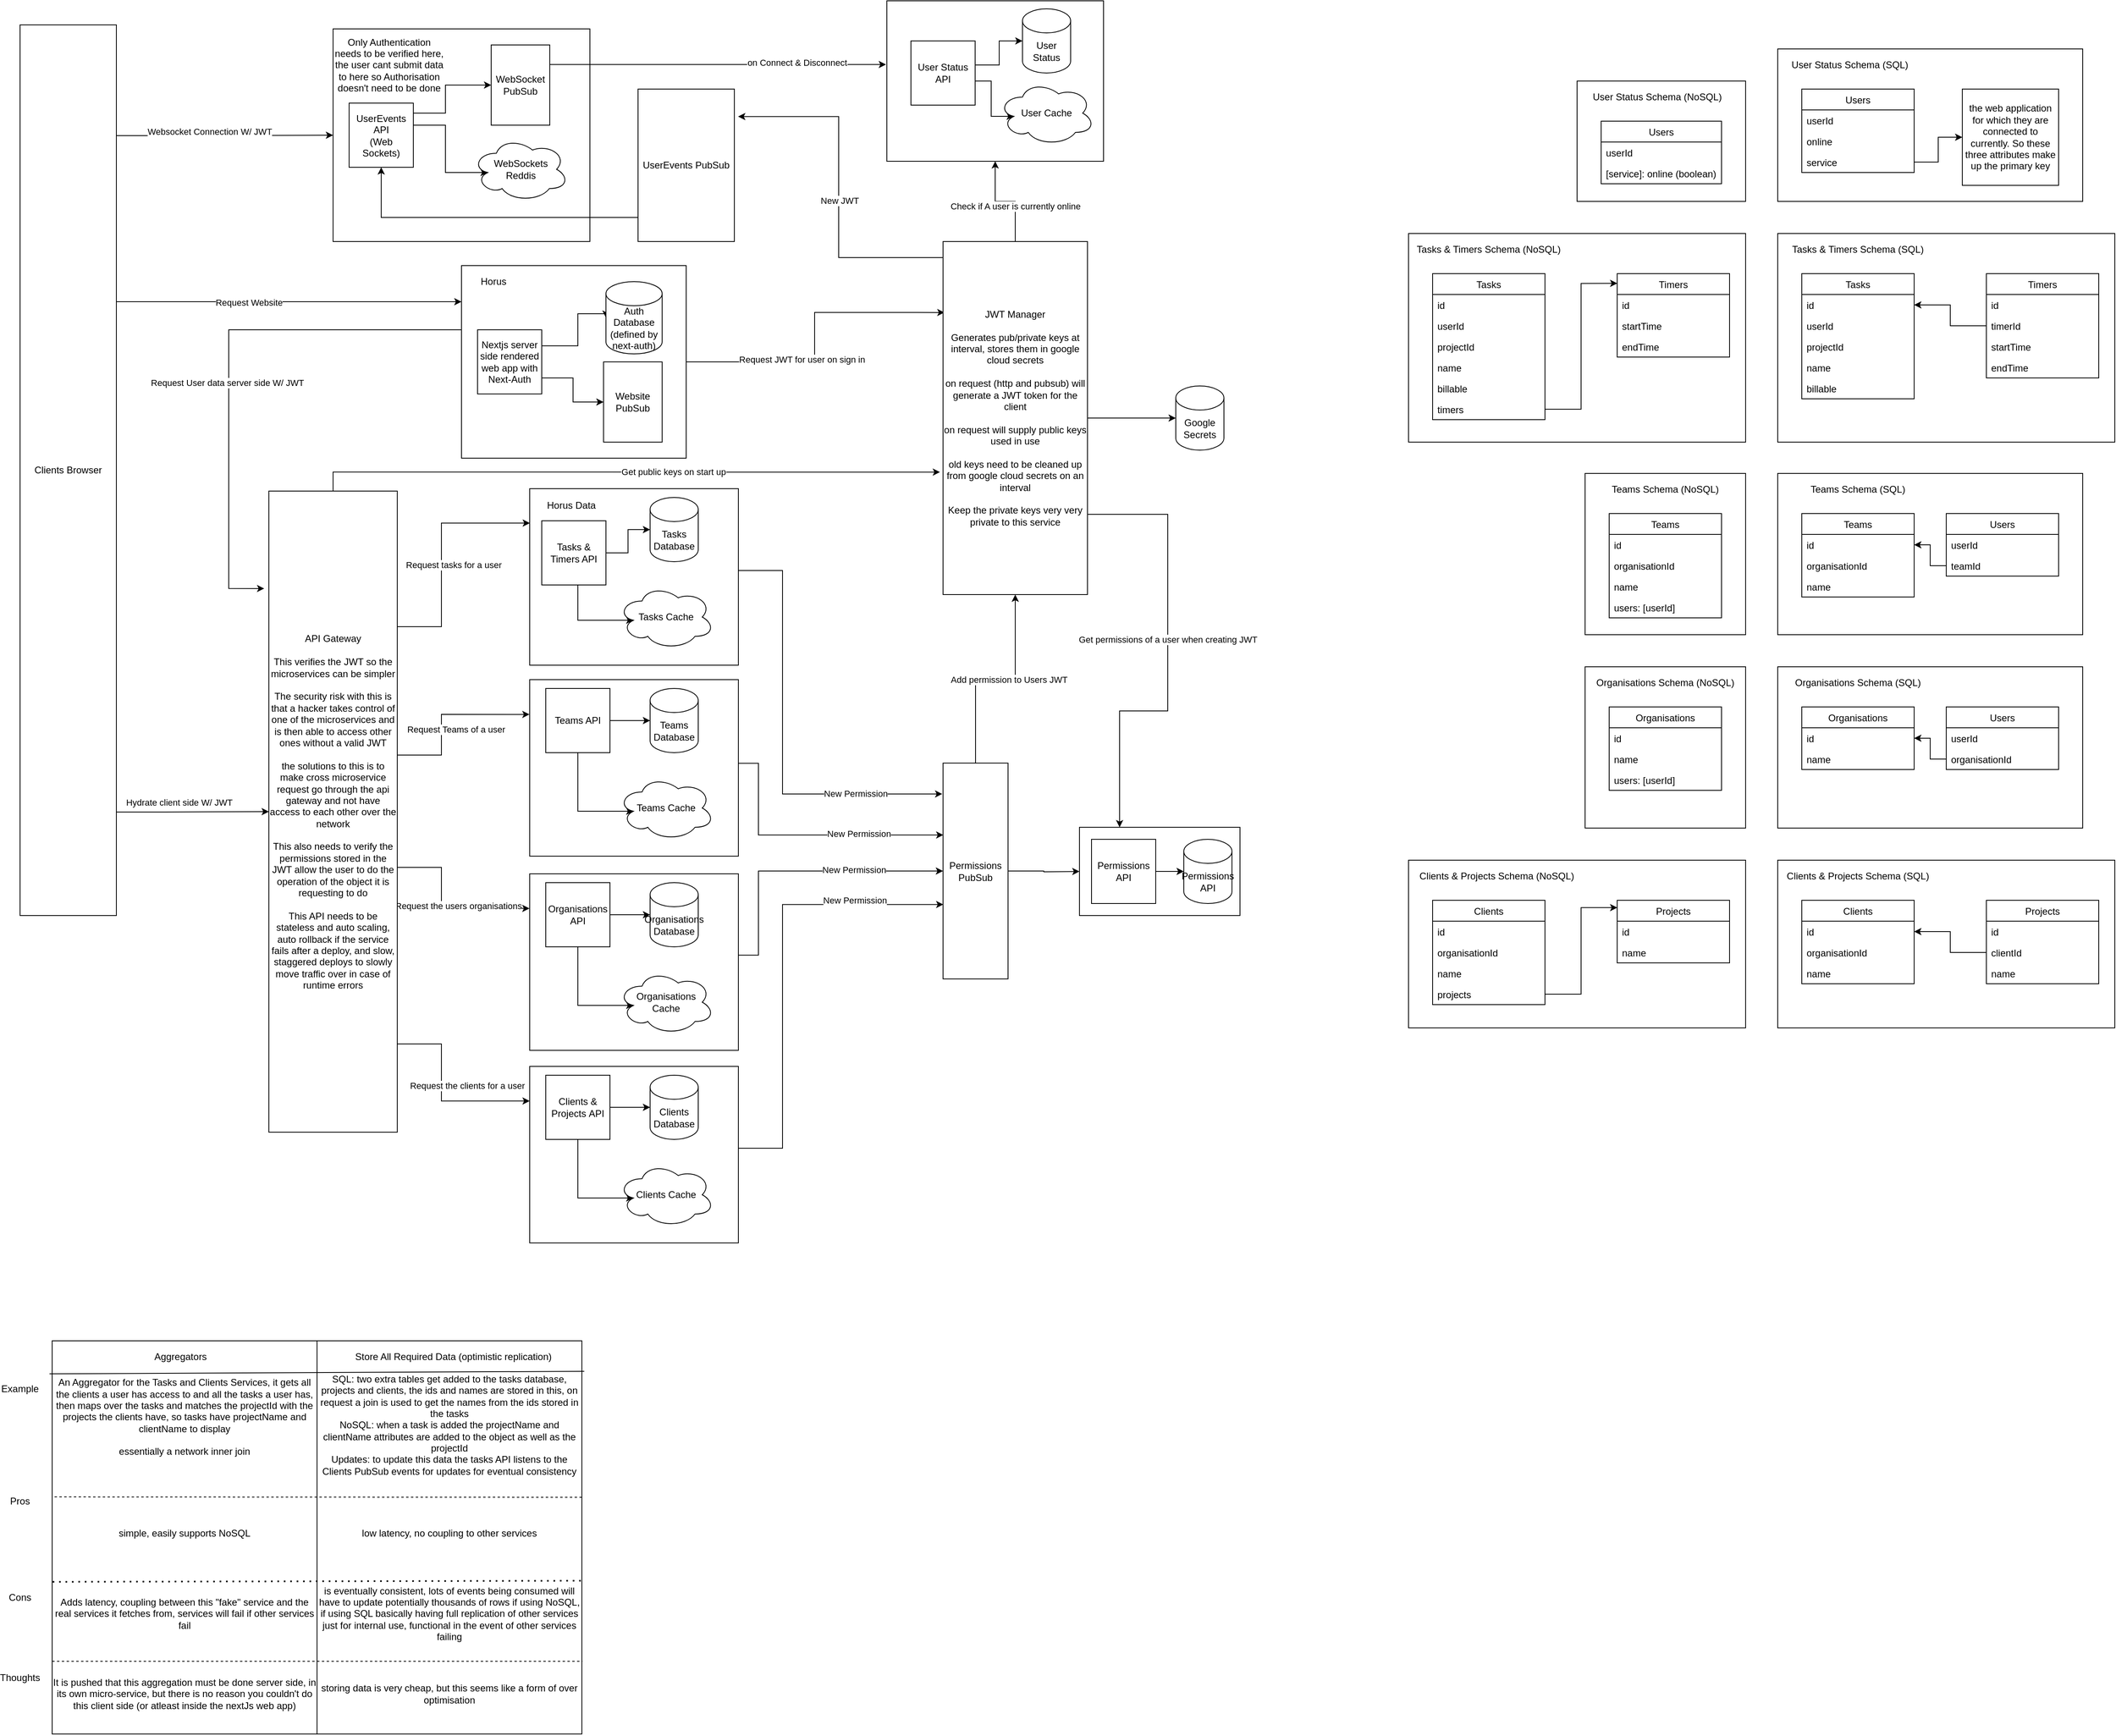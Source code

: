 <mxfile version="14.9.0" type="github">
  <diagram id="nPcvH1GQvYh_hTLvzfsL" name="Page-1">
    <mxGraphModel dx="1002" dy="724" grid="1" gridSize="10" guides="1" tooltips="1" connect="1" arrows="1" fold="1" page="1" pageScale="1" pageWidth="1654" pageHeight="2336" math="0" shadow="0">
      <root>
        <mxCell id="0" />
        <mxCell id="1" parent="0" />
        <mxCell id="nfuZQFnSO84eK-1PtAOt-130" value="" style="rounded=0;whiteSpace=wrap;html=1;" parent="1" vertex="1">
          <mxGeometry x="1170" y="90" width="270" height="200" as="geometry" />
        </mxCell>
        <mxCell id="nfuZQFnSO84eK-1PtAOt-21" value="" style="rounded=0;whiteSpace=wrap;html=1;" parent="1" vertex="1">
          <mxGeometry x="1410" y="1120" width="200" height="110" as="geometry" />
        </mxCell>
        <mxCell id="nfuZQFnSO84eK-1PtAOt-116" style="edgeStyle=orthogonalEdgeStyle;rounded=0;orthogonalLoop=1;jettySize=auto;html=1;entryX=0.01;entryY=0.201;entryDx=0;entryDy=0;entryPerimeter=0;" parent="1" source="nfuZQFnSO84eK-1PtAOt-32" target="nfuZQFnSO84eK-1PtAOt-27" edge="1">
          <mxGeometry relative="1" as="geometry" />
        </mxCell>
        <mxCell id="nfuZQFnSO84eK-1PtAOt-141" value="Request JWT for user on sign in" style="edgeLabel;html=1;align=center;verticalAlign=middle;resizable=0;points=[];" parent="nfuZQFnSO84eK-1PtAOt-116" vertex="1" connectable="0">
          <mxGeometry x="-0.248" y="3" relative="1" as="geometry">
            <mxPoint as="offset" />
          </mxGeometry>
        </mxCell>
        <mxCell id="nfuZQFnSO84eK-1PtAOt-32" value="" style="rounded=0;whiteSpace=wrap;html=1;" parent="1" vertex="1">
          <mxGeometry x="640" y="420" width="280" height="240" as="geometry" />
        </mxCell>
        <mxCell id="nfuZQFnSO84eK-1PtAOt-112" style="edgeStyle=orthogonalEdgeStyle;rounded=0;orthogonalLoop=1;jettySize=auto;html=1;entryX=-0.012;entryY=0.143;entryDx=0;entryDy=0;entryPerimeter=0;" parent="1" source="nfuZQFnSO84eK-1PtAOt-17" target="nfuZQFnSO84eK-1PtAOt-103" edge="1">
          <mxGeometry relative="1" as="geometry">
            <Array as="points">
              <mxPoint x="1040" y="800" />
              <mxPoint x="1040" y="1079" />
            </Array>
          </mxGeometry>
        </mxCell>
        <mxCell id="nfuZQFnSO84eK-1PtAOt-121" value="New Permission" style="edgeLabel;html=1;align=center;verticalAlign=middle;resizable=0;points=[];" parent="nfuZQFnSO84eK-1PtAOt-112" vertex="1" connectable="0">
          <mxGeometry x="0.659" y="1" relative="1" as="geometry">
            <mxPoint x="-17" as="offset" />
          </mxGeometry>
        </mxCell>
        <mxCell id="nfuZQFnSO84eK-1PtAOt-17" value="" style="rounded=0;whiteSpace=wrap;html=1;" parent="1" vertex="1">
          <mxGeometry x="725" y="698" width="260" height="220" as="geometry" />
        </mxCell>
        <mxCell id="nfuZQFnSO84eK-1PtAOt-100" style="edgeStyle=orthogonalEdgeStyle;rounded=0;orthogonalLoop=1;jettySize=auto;html=1;entryX=0;entryY=0.5;entryDx=0;entryDy=0;" parent="1" source="nfuZQFnSO84eK-1PtAOt-1" target="nfuZQFnSO84eK-1PtAOt-69" edge="1">
          <mxGeometry relative="1" as="geometry">
            <Array as="points">
              <mxPoint x="270" y="1101" />
              <mxPoint x="270" y="1101" />
            </Array>
          </mxGeometry>
        </mxCell>
        <mxCell id="nfuZQFnSO84eK-1PtAOt-101" value="Hydrate client side W/ JWT" style="edgeLabel;html=1;align=center;verticalAlign=middle;resizable=0;points=[];" parent="nfuZQFnSO84eK-1PtAOt-100" vertex="1" connectable="0">
          <mxGeometry x="-0.147" y="-3" relative="1" as="geometry">
            <mxPoint x="-3" y="-15" as="offset" />
          </mxGeometry>
        </mxCell>
        <mxCell id="nfuZQFnSO84eK-1PtAOt-110" style="edgeStyle=orthogonalEdgeStyle;rounded=0;orthogonalLoop=1;jettySize=auto;html=1;" parent="1" source="nfuZQFnSO84eK-1PtAOt-1" edge="1">
          <mxGeometry relative="1" as="geometry">
            <mxPoint x="640" y="465" as="targetPoint" />
            <Array as="points">
              <mxPoint x="350" y="465" />
              <mxPoint x="350" y="465" />
            </Array>
          </mxGeometry>
        </mxCell>
        <mxCell id="nfuZQFnSO84eK-1PtAOt-111" value="Request Website" style="edgeLabel;html=1;align=center;verticalAlign=middle;resizable=0;points=[];" parent="nfuZQFnSO84eK-1PtAOt-110" vertex="1" connectable="0">
          <mxGeometry x="-0.236" y="-1" relative="1" as="geometry">
            <mxPoint as="offset" />
          </mxGeometry>
        </mxCell>
        <mxCell id="nfuZQFnSO84eK-1PtAOt-119" style="edgeStyle=orthogonalEdgeStyle;rounded=0;orthogonalLoop=1;jettySize=auto;html=1;entryX=0;entryY=0.5;entryDx=0;entryDy=0;" parent="1" source="nfuZQFnSO84eK-1PtAOt-1" target="nfuZQFnSO84eK-1PtAOt-117" edge="1">
          <mxGeometry relative="1" as="geometry">
            <Array as="points">
              <mxPoint x="330" y="258" />
              <mxPoint x="330" y="258" />
            </Array>
          </mxGeometry>
        </mxCell>
        <mxCell id="nfuZQFnSO84eK-1PtAOt-120" value="Websocket Connection W/ JWT" style="edgeLabel;html=1;align=center;verticalAlign=middle;resizable=0;points=[];" parent="nfuZQFnSO84eK-1PtAOt-119" vertex="1" connectable="0">
          <mxGeometry x="-0.141" y="5" relative="1" as="geometry">
            <mxPoint as="offset" />
          </mxGeometry>
        </mxCell>
        <mxCell id="nfuZQFnSO84eK-1PtAOt-1" value="Clients Browser" style="whiteSpace=wrap;html=1;" parent="1" vertex="1">
          <mxGeometry x="90" y="120" width="120" height="1110" as="geometry" />
        </mxCell>
        <mxCell id="nfuZQFnSO84eK-1PtAOt-105" style="edgeStyle=orthogonalEdgeStyle;rounded=0;orthogonalLoop=1;jettySize=auto;html=1;entryX=0;entryY=0.5;entryDx=0;entryDy=0;entryPerimeter=0;" parent="1" source="nfuZQFnSO84eK-1PtAOt-4" target="nfuZQFnSO84eK-1PtAOt-13" edge="1">
          <mxGeometry relative="1" as="geometry" />
        </mxCell>
        <mxCell id="nfuZQFnSO84eK-1PtAOt-4" value="Permissions API" style="whiteSpace=wrap;html=1;aspect=fixed;" parent="1" vertex="1">
          <mxGeometry x="1425" y="1135" width="80" height="80" as="geometry" />
        </mxCell>
        <mxCell id="nfuZQFnSO84eK-1PtAOt-37" style="edgeStyle=orthogonalEdgeStyle;rounded=0;orthogonalLoop=1;jettySize=auto;html=1;entryX=0;entryY=0.5;entryDx=0;entryDy=0;entryPerimeter=0;" parent="1" source="nfuZQFnSO84eK-1PtAOt-6" target="nfuZQFnSO84eK-1PtAOt-9" edge="1">
          <mxGeometry relative="1" as="geometry" />
        </mxCell>
        <mxCell id="nfuZQFnSO84eK-1PtAOt-43" style="edgeStyle=orthogonalEdgeStyle;rounded=0;orthogonalLoop=1;jettySize=auto;html=1;entryX=0.16;entryY=0.55;entryDx=0;entryDy=0;entryPerimeter=0;" parent="1" source="nfuZQFnSO84eK-1PtAOt-6" target="nfuZQFnSO84eK-1PtAOt-42" edge="1">
          <mxGeometry relative="1" as="geometry">
            <Array as="points">
              <mxPoint x="785" y="862" />
            </Array>
          </mxGeometry>
        </mxCell>
        <mxCell id="nfuZQFnSO84eK-1PtAOt-6" value="Tasks &amp;amp; Timers API" style="whiteSpace=wrap;html=1;aspect=fixed;" parent="1" vertex="1">
          <mxGeometry x="740" y="738" width="80" height="80" as="geometry" />
        </mxCell>
        <mxCell id="nfuZQFnSO84eK-1PtAOt-9" value="Tasks Database" style="shape=cylinder3;whiteSpace=wrap;html=1;boundedLbl=1;backgroundOutline=1;size=15;" parent="1" vertex="1">
          <mxGeometry x="875" y="709" width="60" height="80" as="geometry" />
        </mxCell>
        <mxCell id="nfuZQFnSO84eK-1PtAOt-13" value="Permissions API" style="shape=cylinder3;whiteSpace=wrap;html=1;boundedLbl=1;backgroundOutline=1;size=15;" parent="1" vertex="1">
          <mxGeometry x="1540" y="1135" width="60" height="80" as="geometry" />
        </mxCell>
        <mxCell id="nfuZQFnSO84eK-1PtAOt-33" style="edgeStyle=orthogonalEdgeStyle;rounded=0;orthogonalLoop=1;jettySize=auto;html=1;entryX=0;entryY=0.5;entryDx=0;entryDy=0;entryPerimeter=0;" parent="1" source="nfuZQFnSO84eK-1PtAOt-2" target="nfuZQFnSO84eK-1PtAOt-8" edge="1">
          <mxGeometry relative="1" as="geometry">
            <Array as="points">
              <mxPoint x="785" y="520" />
              <mxPoint x="785" y="480" />
            </Array>
          </mxGeometry>
        </mxCell>
        <mxCell id="nfuZQFnSO84eK-1PtAOt-81" style="edgeStyle=orthogonalEdgeStyle;rounded=0;orthogonalLoop=1;jettySize=auto;html=1;entryX=-0.036;entryY=0.152;entryDx=0;entryDy=0;entryPerimeter=0;" parent="1" target="nfuZQFnSO84eK-1PtAOt-69" edge="1">
          <mxGeometry relative="1" as="geometry">
            <mxPoint x="350" y="820" as="targetPoint" />
            <mxPoint x="640" y="500" as="sourcePoint" />
            <Array as="points">
              <mxPoint x="350" y="500" />
              <mxPoint x="350" y="822" />
            </Array>
          </mxGeometry>
        </mxCell>
        <mxCell id="nfuZQFnSO84eK-1PtAOt-82" value="Request User data server side W/ JWT" style="edgeLabel;html=1;align=center;verticalAlign=middle;resizable=0;points=[];" parent="nfuZQFnSO84eK-1PtAOt-81" vertex="1" connectable="0">
          <mxGeometry x="0.08" y="-2" relative="1" as="geometry">
            <mxPoint y="1" as="offset" />
          </mxGeometry>
        </mxCell>
        <mxCell id="nfuZQFnSO84eK-1PtAOt-143" style="edgeStyle=orthogonalEdgeStyle;rounded=0;orthogonalLoop=1;jettySize=auto;html=1;entryX=0;entryY=0.5;entryDx=0;entryDy=0;" parent="1" source="nfuZQFnSO84eK-1PtAOt-2" target="nfuZQFnSO84eK-1PtAOt-142" edge="1">
          <mxGeometry relative="1" as="geometry">
            <Array as="points">
              <mxPoint x="779" y="560" />
              <mxPoint x="779" y="590" />
            </Array>
          </mxGeometry>
        </mxCell>
        <mxCell id="nfuZQFnSO84eK-1PtAOt-2" value="Nextjs server side rendered web app with Next-Auth" style="whiteSpace=wrap;html=1;aspect=fixed;" parent="1" vertex="1">
          <mxGeometry x="660" y="500" width="80" height="80" as="geometry" />
        </mxCell>
        <mxCell id="nfuZQFnSO84eK-1PtAOt-8" value="Auth Database&lt;br&gt;(defined by next-auth)" style="shape=cylinder3;whiteSpace=wrap;html=1;boundedLbl=1;backgroundOutline=1;size=15;" parent="1" vertex="1">
          <mxGeometry x="820" y="440" width="70" height="90" as="geometry" />
        </mxCell>
        <mxCell id="nfuZQFnSO84eK-1PtAOt-42" value="Tasks Cache" style="ellipse;shape=cloud;whiteSpace=wrap;html=1;" parent="1" vertex="1">
          <mxGeometry x="835" y="818" width="120" height="80" as="geometry" />
        </mxCell>
        <mxCell id="nfuZQFnSO84eK-1PtAOt-87" style="edgeStyle=orthogonalEdgeStyle;rounded=0;orthogonalLoop=1;jettySize=auto;html=1;entryX=0;entryY=0.5;entryDx=0;entryDy=0;entryPerimeter=0;" parent="1" source="nfuZQFnSO84eK-1PtAOt-27" target="nfuZQFnSO84eK-1PtAOt-86" edge="1">
          <mxGeometry relative="1" as="geometry" />
        </mxCell>
        <mxCell id="nfuZQFnSO84eK-1PtAOt-138" style="edgeStyle=orthogonalEdgeStyle;rounded=0;orthogonalLoop=1;jettySize=auto;html=1;entryX=0.5;entryY=1;entryDx=0;entryDy=0;" parent="1" source="nfuZQFnSO84eK-1PtAOt-27" target="nfuZQFnSO84eK-1PtAOt-130" edge="1">
          <mxGeometry relative="1" as="geometry" />
        </mxCell>
        <mxCell id="nfuZQFnSO84eK-1PtAOt-140" value="Check if A user is currently online" style="edgeLabel;html=1;align=center;verticalAlign=middle;resizable=0;points=[];" parent="nfuZQFnSO84eK-1PtAOt-138" vertex="1" connectable="0">
          <mxGeometry x="-0.296" relative="1" as="geometry">
            <mxPoint as="offset" />
          </mxGeometry>
        </mxCell>
        <mxCell id="nfuZQFnSO84eK-1PtAOt-316" style="edgeStyle=orthogonalEdgeStyle;rounded=0;orthogonalLoop=1;jettySize=auto;html=1;entryX=0.25;entryY=0;entryDx=0;entryDy=0;" parent="1" source="nfuZQFnSO84eK-1PtAOt-27" target="nfuZQFnSO84eK-1PtAOt-21" edge="1">
          <mxGeometry relative="1" as="geometry">
            <Array as="points">
              <mxPoint x="1520" y="730" />
              <mxPoint x="1520" y="975" />
              <mxPoint x="1460" y="975" />
            </Array>
          </mxGeometry>
        </mxCell>
        <mxCell id="nfuZQFnSO84eK-1PtAOt-317" value="Get permissions of a user when creating JWT" style="edgeLabel;html=1;align=center;verticalAlign=middle;resizable=0;points=[];" parent="nfuZQFnSO84eK-1PtAOt-316" vertex="1" connectable="0">
          <mxGeometry x="-0.069" relative="1" as="geometry">
            <mxPoint as="offset" />
          </mxGeometry>
        </mxCell>
        <mxCell id="nfuZQFnSO84eK-1PtAOt-326" style="edgeStyle=orthogonalEdgeStyle;rounded=0;orthogonalLoop=1;jettySize=auto;html=1;entryX=1.039;entryY=0.18;entryDx=0;entryDy=0;entryPerimeter=0;" parent="1" source="nfuZQFnSO84eK-1PtAOt-27" target="nfuZQFnSO84eK-1PtAOt-324" edge="1">
          <mxGeometry relative="1" as="geometry">
            <Array as="points">
              <mxPoint x="1110" y="410" />
              <mxPoint x="1110" y="234" />
            </Array>
          </mxGeometry>
        </mxCell>
        <mxCell id="nfuZQFnSO84eK-1PtAOt-327" value="New JWT" style="edgeLabel;html=1;align=center;verticalAlign=middle;resizable=0;points=[];" parent="nfuZQFnSO84eK-1PtAOt-326" vertex="1" connectable="0">
          <mxGeometry x="-0.066" y="-1" relative="1" as="geometry">
            <mxPoint as="offset" />
          </mxGeometry>
        </mxCell>
        <mxCell id="nfuZQFnSO84eK-1PtAOt-27" value="JWT Manager&lt;br&gt;&lt;br&gt;Generates pub/private keys at interval, stores them in google cloud secrets&lt;br&gt;&lt;br&gt;on request (http and pubsub) will generate a JWT token for the client&lt;br&gt;&lt;br&gt;on request will supply public keys used in use&lt;br&gt;&lt;br&gt;old keys need to be cleaned up from google cloud secrets on an interval&lt;br&gt;&lt;br&gt;Keep the private keys very very private to this service" style="whiteSpace=wrap;html=1;" parent="1" vertex="1">
          <mxGeometry x="1240" y="390" width="180" height="440" as="geometry" />
        </mxCell>
        <mxCell id="nfuZQFnSO84eK-1PtAOt-113" style="edgeStyle=orthogonalEdgeStyle;rounded=0;orthogonalLoop=1;jettySize=auto;html=1;entryX=0.005;entryY=0.333;entryDx=0;entryDy=0;entryPerimeter=0;exitX=0.997;exitY=0.474;exitDx=0;exitDy=0;exitPerimeter=0;" parent="1" source="nfuZQFnSO84eK-1PtAOt-51" target="nfuZQFnSO84eK-1PtAOt-103" edge="1">
          <mxGeometry relative="1" as="geometry">
            <mxPoint x="1000" y="1150" as="sourcePoint" />
            <Array as="points">
              <mxPoint x="1010" y="1040" />
              <mxPoint x="1010" y="1130" />
            </Array>
          </mxGeometry>
        </mxCell>
        <mxCell id="nfuZQFnSO84eK-1PtAOt-122" value="New Permission" style="edgeLabel;html=1;align=center;verticalAlign=middle;resizable=0;points=[];" parent="nfuZQFnSO84eK-1PtAOt-113" vertex="1" connectable="0">
          <mxGeometry x="0.547" y="-1" relative="1" as="geometry">
            <mxPoint x="-27" y="-3" as="offset" />
          </mxGeometry>
        </mxCell>
        <mxCell id="nfuZQFnSO84eK-1PtAOt-51" value="" style="rounded=0;whiteSpace=wrap;html=1;" parent="1" vertex="1">
          <mxGeometry x="725" y="936" width="260" height="220" as="geometry" />
        </mxCell>
        <mxCell id="nfuZQFnSO84eK-1PtAOt-52" style="edgeStyle=orthogonalEdgeStyle;rounded=0;orthogonalLoop=1;jettySize=auto;html=1;entryX=0;entryY=0.5;entryDx=0;entryDy=0;entryPerimeter=0;" parent="1" source="nfuZQFnSO84eK-1PtAOt-54" target="nfuZQFnSO84eK-1PtAOt-55" edge="1">
          <mxGeometry relative="1" as="geometry" />
        </mxCell>
        <mxCell id="nfuZQFnSO84eK-1PtAOt-53" style="edgeStyle=orthogonalEdgeStyle;rounded=0;orthogonalLoop=1;jettySize=auto;html=1;entryX=0.16;entryY=0.55;entryDx=0;entryDy=0;entryPerimeter=0;" parent="1" source="nfuZQFnSO84eK-1PtAOt-54" target="nfuZQFnSO84eK-1PtAOt-56" edge="1">
          <mxGeometry relative="1" as="geometry">
            <Array as="points">
              <mxPoint x="785" y="1100" />
            </Array>
          </mxGeometry>
        </mxCell>
        <mxCell id="nfuZQFnSO84eK-1PtAOt-54" value="Teams API" style="whiteSpace=wrap;html=1;aspect=fixed;" parent="1" vertex="1">
          <mxGeometry x="745" y="947" width="80" height="80" as="geometry" />
        </mxCell>
        <mxCell id="nfuZQFnSO84eK-1PtAOt-55" value="Teams Database" style="shape=cylinder3;whiteSpace=wrap;html=1;boundedLbl=1;backgroundOutline=1;size=15;" parent="1" vertex="1">
          <mxGeometry x="875" y="947" width="60" height="80" as="geometry" />
        </mxCell>
        <mxCell id="nfuZQFnSO84eK-1PtAOt-56" value="Teams Cache" style="ellipse;shape=cloud;whiteSpace=wrap;html=1;" parent="1" vertex="1">
          <mxGeometry x="835" y="1056" width="120" height="80" as="geometry" />
        </mxCell>
        <mxCell id="nfuZQFnSO84eK-1PtAOt-114" style="edgeStyle=orthogonalEdgeStyle;rounded=0;orthogonalLoop=1;jettySize=auto;html=1;entryX=0;entryY=0.5;entryDx=0;entryDy=0;exitX=1.001;exitY=0.461;exitDx=0;exitDy=0;exitPerimeter=0;" parent="1" source="nfuZQFnSO84eK-1PtAOt-57" target="nfuZQFnSO84eK-1PtAOt-103" edge="1">
          <mxGeometry relative="1" as="geometry">
            <mxPoint x="1010" y="1190" as="sourcePoint" />
            <Array as="points">
              <mxPoint x="1010" y="1279" />
              <mxPoint x="1010" y="1175" />
            </Array>
          </mxGeometry>
        </mxCell>
        <mxCell id="nfuZQFnSO84eK-1PtAOt-123" value="New Permission" style="edgeLabel;html=1;align=center;verticalAlign=middle;resizable=0;points=[];" parent="nfuZQFnSO84eK-1PtAOt-114" vertex="1" connectable="0">
          <mxGeometry x="0.379" y="2" relative="1" as="geometry">
            <mxPoint as="offset" />
          </mxGeometry>
        </mxCell>
        <mxCell id="nfuZQFnSO84eK-1PtAOt-57" value="" style="rounded=0;whiteSpace=wrap;html=1;" parent="1" vertex="1">
          <mxGeometry x="725" y="1178" width="260" height="220" as="geometry" />
        </mxCell>
        <mxCell id="nfuZQFnSO84eK-1PtAOt-58" style="edgeStyle=orthogonalEdgeStyle;rounded=0;orthogonalLoop=1;jettySize=auto;html=1;entryX=0;entryY=0.5;entryDx=0;entryDy=0;entryPerimeter=0;" parent="1" source="nfuZQFnSO84eK-1PtAOt-60" target="nfuZQFnSO84eK-1PtAOt-61" edge="1">
          <mxGeometry relative="1" as="geometry" />
        </mxCell>
        <mxCell id="nfuZQFnSO84eK-1PtAOt-59" style="edgeStyle=orthogonalEdgeStyle;rounded=0;orthogonalLoop=1;jettySize=auto;html=1;entryX=0.16;entryY=0.55;entryDx=0;entryDy=0;entryPerimeter=0;" parent="1" source="nfuZQFnSO84eK-1PtAOt-60" target="nfuZQFnSO84eK-1PtAOt-62" edge="1">
          <mxGeometry relative="1" as="geometry">
            <Array as="points">
              <mxPoint x="785" y="1342" />
            </Array>
          </mxGeometry>
        </mxCell>
        <mxCell id="nfuZQFnSO84eK-1PtAOt-60" value="Organisations API" style="whiteSpace=wrap;html=1;aspect=fixed;" parent="1" vertex="1">
          <mxGeometry x="745" y="1189" width="80" height="80" as="geometry" />
        </mxCell>
        <mxCell id="nfuZQFnSO84eK-1PtAOt-61" value="Organisations&lt;br&gt;Database" style="shape=cylinder3;whiteSpace=wrap;html=1;boundedLbl=1;backgroundOutline=1;size=15;" parent="1" vertex="1">
          <mxGeometry x="875" y="1189" width="60" height="80" as="geometry" />
        </mxCell>
        <mxCell id="nfuZQFnSO84eK-1PtAOt-62" value="Organisations&lt;br&gt;Cache" style="ellipse;shape=cloud;whiteSpace=wrap;html=1;" parent="1" vertex="1">
          <mxGeometry x="835" y="1298" width="120" height="80" as="geometry" />
        </mxCell>
        <mxCell id="nfuZQFnSO84eK-1PtAOt-115" style="edgeStyle=orthogonalEdgeStyle;rounded=0;orthogonalLoop=1;jettySize=auto;html=1;entryX=0.005;entryY=0.655;entryDx=0;entryDy=0;entryPerimeter=0;" parent="1" source="nfuZQFnSO84eK-1PtAOt-63" target="nfuZQFnSO84eK-1PtAOt-103" edge="1">
          <mxGeometry relative="1" as="geometry">
            <Array as="points">
              <mxPoint x="1040" y="1520" />
              <mxPoint x="1040" y="1216" />
            </Array>
          </mxGeometry>
        </mxCell>
        <mxCell id="nfuZQFnSO84eK-1PtAOt-124" value="New Permission" style="edgeLabel;html=1;align=center;verticalAlign=middle;resizable=0;points=[];" parent="nfuZQFnSO84eK-1PtAOt-115" vertex="1" connectable="0">
          <mxGeometry x="0.083" y="-3" relative="1" as="geometry">
            <mxPoint x="87" y="-61" as="offset" />
          </mxGeometry>
        </mxCell>
        <mxCell id="nfuZQFnSO84eK-1PtAOt-63" value="" style="rounded=0;whiteSpace=wrap;html=1;" parent="1" vertex="1">
          <mxGeometry x="725" y="1418" width="260" height="220" as="geometry" />
        </mxCell>
        <mxCell id="nfuZQFnSO84eK-1PtAOt-64" style="edgeStyle=orthogonalEdgeStyle;rounded=0;orthogonalLoop=1;jettySize=auto;html=1;entryX=0;entryY=0.5;entryDx=0;entryDy=0;entryPerimeter=0;" parent="1" source="nfuZQFnSO84eK-1PtAOt-66" target="nfuZQFnSO84eK-1PtAOt-67" edge="1">
          <mxGeometry relative="1" as="geometry" />
        </mxCell>
        <mxCell id="nfuZQFnSO84eK-1PtAOt-65" style="edgeStyle=orthogonalEdgeStyle;rounded=0;orthogonalLoop=1;jettySize=auto;html=1;entryX=0.16;entryY=0.55;entryDx=0;entryDy=0;entryPerimeter=0;" parent="1" source="nfuZQFnSO84eK-1PtAOt-66" target="nfuZQFnSO84eK-1PtAOt-68" edge="1">
          <mxGeometry relative="1" as="geometry">
            <Array as="points">
              <mxPoint x="785" y="1582" />
            </Array>
          </mxGeometry>
        </mxCell>
        <mxCell id="nfuZQFnSO84eK-1PtAOt-66" value="Clients &amp;amp; Projects&amp;nbsp;API" style="whiteSpace=wrap;html=1;aspect=fixed;" parent="1" vertex="1">
          <mxGeometry x="745" y="1429" width="80" height="80" as="geometry" />
        </mxCell>
        <mxCell id="nfuZQFnSO84eK-1PtAOt-67" value="Clients Database" style="shape=cylinder3;whiteSpace=wrap;html=1;boundedLbl=1;backgroundOutline=1;size=15;" parent="1" vertex="1">
          <mxGeometry x="875" y="1429" width="60" height="80" as="geometry" />
        </mxCell>
        <mxCell id="nfuZQFnSO84eK-1PtAOt-68" value="Clients Cache" style="ellipse;shape=cloud;whiteSpace=wrap;html=1;" parent="1" vertex="1">
          <mxGeometry x="835" y="1538" width="120" height="80" as="geometry" />
        </mxCell>
        <mxCell id="nfuZQFnSO84eK-1PtAOt-72" style="edgeStyle=orthogonalEdgeStyle;rounded=0;orthogonalLoop=1;jettySize=auto;html=1;entryX=0.001;entryY=0.195;entryDx=0;entryDy=0;entryPerimeter=0;" parent="1" source="nfuZQFnSO84eK-1PtAOt-69" target="nfuZQFnSO84eK-1PtAOt-17" edge="1">
          <mxGeometry relative="1" as="geometry">
            <mxPoint x="660" y="741" as="targetPoint" />
            <Array as="points">
              <mxPoint x="615" y="870" />
              <mxPoint x="615" y="741" />
            </Array>
          </mxGeometry>
        </mxCell>
        <mxCell id="nfuZQFnSO84eK-1PtAOt-76" value="Request tasks for a user" style="edgeLabel;html=1;align=center;verticalAlign=middle;resizable=0;points=[];" parent="nfuZQFnSO84eK-1PtAOt-72" vertex="1" connectable="0">
          <mxGeometry x="-0.561" y="2" relative="1" as="geometry">
            <mxPoint x="17" y="-68" as="offset" />
          </mxGeometry>
        </mxCell>
        <mxCell id="nfuZQFnSO84eK-1PtAOt-73" style="edgeStyle=orthogonalEdgeStyle;rounded=0;orthogonalLoop=1;jettySize=auto;html=1;entryX=-0.001;entryY=0.197;entryDx=0;entryDy=0;entryPerimeter=0;" parent="1" source="nfuZQFnSO84eK-1PtAOt-69" target="nfuZQFnSO84eK-1PtAOt-51" edge="1">
          <mxGeometry relative="1" as="geometry">
            <mxPoint x="660" y="979" as="targetPoint" />
            <Array as="points">
              <mxPoint x="615" y="1030" />
              <mxPoint x="615" y="979" />
            </Array>
          </mxGeometry>
        </mxCell>
        <mxCell id="nfuZQFnSO84eK-1PtAOt-77" value="Request Teams of a user" style="edgeLabel;html=1;align=center;verticalAlign=middle;resizable=0;points=[];" parent="nfuZQFnSO84eK-1PtAOt-73" vertex="1" connectable="0">
          <mxGeometry x="-0.409" y="-3" relative="1" as="geometry">
            <mxPoint x="15" y="-24" as="offset" />
          </mxGeometry>
        </mxCell>
        <mxCell id="nfuZQFnSO84eK-1PtAOt-74" style="edgeStyle=orthogonalEdgeStyle;rounded=0;orthogonalLoop=1;jettySize=auto;html=1;entryX=-0.001;entryY=0.196;entryDx=0;entryDy=0;entryPerimeter=0;" parent="1" source="nfuZQFnSO84eK-1PtAOt-69" target="nfuZQFnSO84eK-1PtAOt-57" edge="1">
          <mxGeometry relative="1" as="geometry">
            <mxPoint x="660" y="1221" as="targetPoint" />
            <Array as="points">
              <mxPoint x="615" y="1170" />
              <mxPoint x="615" y="1221" />
            </Array>
          </mxGeometry>
        </mxCell>
        <mxCell id="nfuZQFnSO84eK-1PtAOt-78" value="Request the users organisations" style="edgeLabel;html=1;align=center;verticalAlign=middle;resizable=0;points=[];" parent="nfuZQFnSO84eK-1PtAOt-74" vertex="1" connectable="0">
          <mxGeometry x="-0.332" y="1" relative="1" as="geometry">
            <mxPoint x="20" y="31" as="offset" />
          </mxGeometry>
        </mxCell>
        <mxCell id="nfuZQFnSO84eK-1PtAOt-75" style="edgeStyle=orthogonalEdgeStyle;rounded=0;orthogonalLoop=1;jettySize=auto;html=1;entryX=0;entryY=0.196;entryDx=0;entryDy=0;entryPerimeter=0;" parent="1" source="nfuZQFnSO84eK-1PtAOt-69" target="nfuZQFnSO84eK-1PtAOt-63" edge="1">
          <mxGeometry relative="1" as="geometry">
            <mxPoint x="720" y="1461" as="targetPoint" />
            <Array as="points">
              <mxPoint x="615" y="1390" />
              <mxPoint x="615" y="1461" />
            </Array>
          </mxGeometry>
        </mxCell>
        <mxCell id="nfuZQFnSO84eK-1PtAOt-79" value="Request the clients for a user" style="edgeLabel;html=1;align=center;verticalAlign=middle;resizable=0;points=[];" parent="nfuZQFnSO84eK-1PtAOt-75" vertex="1" connectable="0">
          <mxGeometry x="-0.451" y="3" relative="1" as="geometry">
            <mxPoint x="29" y="42" as="offset" />
          </mxGeometry>
        </mxCell>
        <mxCell id="nfuZQFnSO84eK-1PtAOt-321" style="edgeStyle=orthogonalEdgeStyle;rounded=0;orthogonalLoop=1;jettySize=auto;html=1;entryX=-0.021;entryY=0.653;entryDx=0;entryDy=0;entryPerimeter=0;" parent="1" source="nfuZQFnSO84eK-1PtAOt-69" target="nfuZQFnSO84eK-1PtAOt-27" edge="1">
          <mxGeometry relative="1" as="geometry">
            <Array as="points">
              <mxPoint x="480" y="677" />
            </Array>
          </mxGeometry>
        </mxCell>
        <mxCell id="nfuZQFnSO84eK-1PtAOt-322" value="Get public keys on start up" style="edgeLabel;html=1;align=center;verticalAlign=middle;resizable=0;points=[];" parent="nfuZQFnSO84eK-1PtAOt-321" vertex="1" connectable="0">
          <mxGeometry x="0.146" y="1" relative="1" as="geometry">
            <mxPoint as="offset" />
          </mxGeometry>
        </mxCell>
        <mxCell id="nfuZQFnSO84eK-1PtAOt-69" value="API Gateway&lt;br&gt;&lt;br&gt;This verifies the JWT so the microservices can be simpler&lt;br&gt;&lt;br&gt;The security risk with this is that a hacker takes control of one of the microservices and is then able to access other ones without a valid JWT&lt;br&gt;&lt;br&gt;the solutions to this is to make cross microservice request go through the api gateway and not have access to each other over the network&lt;br&gt;&lt;br&gt;This also needs to verify the permissions stored in the JWT allow the user to do the operation of the object it is requesting to do&lt;br&gt;&lt;br&gt;This API needs to be stateless and auto scaling, auto rollback if the service fails after a deploy, and slow, staggered deploys to slowly move traffic over in case of runtime errors" style="rounded=0;whiteSpace=wrap;html=1;" parent="1" vertex="1">
          <mxGeometry x="400" y="701" width="160" height="799" as="geometry" />
        </mxCell>
        <mxCell id="nfuZQFnSO84eK-1PtAOt-86" value="Google Secrets" style="shape=cylinder3;whiteSpace=wrap;html=1;boundedLbl=1;backgroundOutline=1;size=15;" parent="1" vertex="1">
          <mxGeometry x="1530" y="570" width="60" height="80" as="geometry" />
        </mxCell>
        <mxCell id="nfuZQFnSO84eK-1PtAOt-104" style="edgeStyle=orthogonalEdgeStyle;rounded=0;orthogonalLoop=1;jettySize=auto;html=1;" parent="1" source="nfuZQFnSO84eK-1PtAOt-103" edge="1">
          <mxGeometry relative="1" as="geometry">
            <mxPoint x="1410" y="1175" as="targetPoint" />
          </mxGeometry>
        </mxCell>
        <mxCell id="nfuZQFnSO84eK-1PtAOt-125" style="edgeStyle=orthogonalEdgeStyle;rounded=0;orthogonalLoop=1;jettySize=auto;html=1;entryX=0.5;entryY=1;entryDx=0;entryDy=0;" parent="1" source="nfuZQFnSO84eK-1PtAOt-103" target="nfuZQFnSO84eK-1PtAOt-27" edge="1">
          <mxGeometry relative="1" as="geometry" />
        </mxCell>
        <mxCell id="nfuZQFnSO84eK-1PtAOt-126" value="Add permission to Users JWT" style="edgeLabel;html=1;align=center;verticalAlign=middle;resizable=0;points=[];" parent="nfuZQFnSO84eK-1PtAOt-125" vertex="1" connectable="0">
          <mxGeometry x="0.117" y="-1" relative="1" as="geometry">
            <mxPoint x="1" as="offset" />
          </mxGeometry>
        </mxCell>
        <mxCell id="nfuZQFnSO84eK-1PtAOt-103" value="Permissions PubSub" style="whiteSpace=wrap;html=1;" parent="1" vertex="1">
          <mxGeometry x="1240" y="1040" width="81" height="269" as="geometry" />
        </mxCell>
        <mxCell id="nfuZQFnSO84eK-1PtAOt-117" value="" style="rounded=0;whiteSpace=wrap;html=1;" parent="1" vertex="1">
          <mxGeometry x="480" y="125" width="320" height="265" as="geometry" />
        </mxCell>
        <mxCell id="nfuZQFnSO84eK-1PtAOt-129" style="edgeStyle=orthogonalEdgeStyle;rounded=0;orthogonalLoop=1;jettySize=auto;html=1;entryX=0.16;entryY=0.55;entryDx=0;entryDy=0;entryPerimeter=0;" parent="1" source="nfuZQFnSO84eK-1PtAOt-118" target="nfuZQFnSO84eK-1PtAOt-128" edge="1">
          <mxGeometry relative="1" as="geometry">
            <Array as="points">
              <mxPoint x="620" y="245" />
              <mxPoint x="620" y="304" />
            </Array>
          </mxGeometry>
        </mxCell>
        <mxCell id="nfuZQFnSO84eK-1PtAOt-134" style="edgeStyle=orthogonalEdgeStyle;rounded=0;orthogonalLoop=1;jettySize=auto;html=1;entryX=0;entryY=0.5;entryDx=0;entryDy=0;" parent="1" source="nfuZQFnSO84eK-1PtAOt-118" target="nfuZQFnSO84eK-1PtAOt-133" edge="1">
          <mxGeometry relative="1" as="geometry">
            <Array as="points">
              <mxPoint x="620" y="230" />
              <mxPoint x="620" y="195" />
            </Array>
          </mxGeometry>
        </mxCell>
        <mxCell id="nfuZQFnSO84eK-1PtAOt-118" value="UserEvents API&lt;br&gt;(Web Sockets)" style="whiteSpace=wrap;html=1;aspect=fixed;" parent="1" vertex="1">
          <mxGeometry x="500" y="217.5" width="80" height="80" as="geometry" />
        </mxCell>
        <mxCell id="nfuZQFnSO84eK-1PtAOt-127" value="User Status" style="shape=cylinder3;whiteSpace=wrap;html=1;boundedLbl=1;backgroundOutline=1;size=15;" parent="1" vertex="1">
          <mxGeometry x="1339" y="100" width="60" height="80" as="geometry" />
        </mxCell>
        <mxCell id="nfuZQFnSO84eK-1PtAOt-128" value="WebSockets&lt;br&gt;Reddis" style="ellipse;shape=cloud;whiteSpace=wrap;html=1;" parent="1" vertex="1">
          <mxGeometry x="653.5" y="260" width="120" height="80" as="geometry" />
        </mxCell>
        <mxCell id="nfuZQFnSO84eK-1PtAOt-135" style="edgeStyle=orthogonalEdgeStyle;rounded=0;orthogonalLoop=1;jettySize=auto;html=1;entryX=0;entryY=0.5;entryDx=0;entryDy=0;entryPerimeter=0;" parent="1" source="nfuZQFnSO84eK-1PtAOt-131" target="nfuZQFnSO84eK-1PtAOt-127" edge="1">
          <mxGeometry relative="1" as="geometry">
            <Array as="points">
              <mxPoint x="1310" y="170" />
              <mxPoint x="1310" y="140" />
            </Array>
          </mxGeometry>
        </mxCell>
        <mxCell id="nfuZQFnSO84eK-1PtAOt-136" style="edgeStyle=orthogonalEdgeStyle;rounded=0;orthogonalLoop=1;jettySize=auto;html=1;entryX=0.16;entryY=0.55;entryDx=0;entryDy=0;entryPerimeter=0;" parent="1" source="nfuZQFnSO84eK-1PtAOt-131" target="nfuZQFnSO84eK-1PtAOt-132" edge="1">
          <mxGeometry relative="1" as="geometry">
            <Array as="points">
              <mxPoint x="1300" y="190" />
              <mxPoint x="1300" y="234" />
            </Array>
          </mxGeometry>
        </mxCell>
        <mxCell id="nfuZQFnSO84eK-1PtAOt-131" value="User Status API" style="whiteSpace=wrap;html=1;aspect=fixed;" parent="1" vertex="1">
          <mxGeometry x="1200" y="140" width="80" height="80" as="geometry" />
        </mxCell>
        <mxCell id="nfuZQFnSO84eK-1PtAOt-132" value="User Cache" style="ellipse;shape=cloud;whiteSpace=wrap;html=1;" parent="1" vertex="1">
          <mxGeometry x="1309" y="190" width="120" height="80" as="geometry" />
        </mxCell>
        <mxCell id="nfuZQFnSO84eK-1PtAOt-137" style="edgeStyle=orthogonalEdgeStyle;rounded=0;orthogonalLoop=1;jettySize=auto;html=1;entryX=-0.004;entryY=0.397;entryDx=0;entryDy=0;entryPerimeter=0;" parent="1" source="nfuZQFnSO84eK-1PtAOt-133" target="nfuZQFnSO84eK-1PtAOt-130" edge="1">
          <mxGeometry relative="1" as="geometry">
            <mxPoint x="1160" y="170" as="targetPoint" />
            <Array as="points">
              <mxPoint x="1150" y="170" />
            </Array>
          </mxGeometry>
        </mxCell>
        <mxCell id="nfuZQFnSO84eK-1PtAOt-139" value="on Connect &amp;amp; Disconnect" style="edgeLabel;html=1;align=center;verticalAlign=middle;resizable=0;points=[];" parent="nfuZQFnSO84eK-1PtAOt-137" vertex="1" connectable="0">
          <mxGeometry x="0.468" y="3" relative="1" as="geometry">
            <mxPoint as="offset" />
          </mxGeometry>
        </mxCell>
        <mxCell id="nfuZQFnSO84eK-1PtAOt-133" value="WebSocket&lt;br&gt;PubSub" style="rounded=0;whiteSpace=wrap;html=1;" parent="1" vertex="1">
          <mxGeometry x="677" y="145" width="73" height="100" as="geometry" />
        </mxCell>
        <mxCell id="nfuZQFnSO84eK-1PtAOt-142" value="Website&lt;br&gt;PubSub" style="rounded=0;whiteSpace=wrap;html=1;" parent="1" vertex="1">
          <mxGeometry x="817" y="540" width="73" height="100" as="geometry" />
        </mxCell>
        <mxCell id="nfuZQFnSO84eK-1PtAOt-148" value="" style="rounded=0;whiteSpace=wrap;html=1;align=center;" parent="1" vertex="1">
          <mxGeometry x="2280" y="150" width="380" height="190" as="geometry" />
        </mxCell>
        <mxCell id="nfuZQFnSO84eK-1PtAOt-149" value="User Status Schema (SQL)" style="text;html=1;strokeColor=none;fillColor=none;align=center;verticalAlign=middle;whiteSpace=wrap;rounded=0;" parent="1" vertex="1">
          <mxGeometry x="2290" y="160" width="160" height="20" as="geometry" />
        </mxCell>
        <mxCell id="nfuZQFnSO84eK-1PtAOt-150" value="Users" style="swimlane;fontStyle=0;childLayout=stackLayout;horizontal=1;startSize=26;horizontalStack=0;resizeParent=1;resizeParentMax=0;resizeLast=0;collapsible=1;marginBottom=0;" parent="1" vertex="1">
          <mxGeometry x="2310" y="200" width="140" height="104" as="geometry" />
        </mxCell>
        <mxCell id="nfuZQFnSO84eK-1PtAOt-151" value="userId" style="text;strokeColor=none;fillColor=none;align=left;verticalAlign=top;spacingLeft=4;spacingRight=4;overflow=hidden;rotatable=0;points=[[0,0.5],[1,0.5]];portConstraint=eastwest;" parent="nfuZQFnSO84eK-1PtAOt-150" vertex="1">
          <mxGeometry y="26" width="140" height="26" as="geometry" />
        </mxCell>
        <mxCell id="nfuZQFnSO84eK-1PtAOt-152" value="online" style="text;strokeColor=none;fillColor=none;align=left;verticalAlign=top;spacingLeft=4;spacingRight=4;overflow=hidden;rotatable=0;points=[[0,0.5],[1,0.5]];portConstraint=eastwest;" parent="nfuZQFnSO84eK-1PtAOt-150" vertex="1">
          <mxGeometry y="52" width="140" height="26" as="geometry" />
        </mxCell>
        <mxCell id="nfuZQFnSO84eK-1PtAOt-153" value="service" style="text;strokeColor=none;fillColor=none;align=left;verticalAlign=top;spacingLeft=4;spacingRight=4;overflow=hidden;rotatable=0;points=[[0,0.5],[1,0.5]];portConstraint=eastwest;" parent="nfuZQFnSO84eK-1PtAOt-150" vertex="1">
          <mxGeometry y="78" width="140" height="26" as="geometry" />
        </mxCell>
        <mxCell id="nfuZQFnSO84eK-1PtAOt-156" value="the web application for which they are connected to currently. So these three attributes make up the primary key" style="rounded=0;whiteSpace=wrap;html=1;" parent="1" vertex="1">
          <mxGeometry x="2510" y="200" width="120" height="120" as="geometry" />
        </mxCell>
        <mxCell id="nfuZQFnSO84eK-1PtAOt-159" style="edgeStyle=orthogonalEdgeStyle;rounded=0;orthogonalLoop=1;jettySize=auto;html=1;entryX=0;entryY=0.5;entryDx=0;entryDy=0;" parent="1" source="nfuZQFnSO84eK-1PtAOt-153" target="nfuZQFnSO84eK-1PtAOt-156" edge="1">
          <mxGeometry relative="1" as="geometry" />
        </mxCell>
        <mxCell id="nfuZQFnSO84eK-1PtAOt-160" value="" style="rounded=0;whiteSpace=wrap;html=1;" parent="1" vertex="1">
          <mxGeometry x="1820" y="380" width="420" height="260" as="geometry" />
        </mxCell>
        <mxCell id="nfuZQFnSO84eK-1PtAOt-161" value="Tasks &amp;amp; Timers Schema (NoSQL)" style="text;html=1;strokeColor=none;fillColor=none;align=center;verticalAlign=middle;whiteSpace=wrap;rounded=0;" parent="1" vertex="1">
          <mxGeometry x="1820" y="390" width="200" height="20" as="geometry" />
        </mxCell>
        <mxCell id="nfuZQFnSO84eK-1PtAOt-162" value="Tasks" style="swimlane;fontStyle=0;childLayout=stackLayout;horizontal=1;startSize=26;horizontalStack=0;resizeParent=1;resizeParentMax=0;resizeLast=0;collapsible=1;marginBottom=0;" parent="1" vertex="1">
          <mxGeometry x="1850" y="430" width="140" height="182" as="geometry">
            <mxRectangle x="1850" y="430" width="60" height="26" as="alternateBounds" />
          </mxGeometry>
        </mxCell>
        <mxCell id="nfuZQFnSO84eK-1PtAOt-163" value="id" style="text;strokeColor=none;fillColor=none;align=left;verticalAlign=top;spacingLeft=4;spacingRight=4;overflow=hidden;rotatable=0;points=[[0,0.5],[1,0.5]];portConstraint=eastwest;" parent="nfuZQFnSO84eK-1PtAOt-162" vertex="1">
          <mxGeometry y="26" width="140" height="26" as="geometry" />
        </mxCell>
        <mxCell id="nfuZQFnSO84eK-1PtAOt-177" value="userId" style="text;strokeColor=none;fillColor=none;align=left;verticalAlign=top;spacingLeft=4;spacingRight=4;overflow=hidden;rotatable=0;points=[[0,0.5],[1,0.5]];portConstraint=eastwest;" parent="nfuZQFnSO84eK-1PtAOt-162" vertex="1">
          <mxGeometry y="52" width="140" height="26" as="geometry" />
        </mxCell>
        <mxCell id="nfuZQFnSO84eK-1PtAOt-178" value="projectId" style="text;strokeColor=none;fillColor=none;align=left;verticalAlign=top;spacingLeft=4;spacingRight=4;overflow=hidden;rotatable=0;points=[[0,0.5],[1,0.5]];portConstraint=eastwest;" parent="nfuZQFnSO84eK-1PtAOt-162" vertex="1">
          <mxGeometry y="78" width="140" height="26" as="geometry" />
        </mxCell>
        <mxCell id="nfuZQFnSO84eK-1PtAOt-164" value="name" style="text;strokeColor=none;fillColor=none;align=left;verticalAlign=top;spacingLeft=4;spacingRight=4;overflow=hidden;rotatable=0;points=[[0,0.5],[1,0.5]];portConstraint=eastwest;" parent="nfuZQFnSO84eK-1PtAOt-162" vertex="1">
          <mxGeometry y="104" width="140" height="26" as="geometry" />
        </mxCell>
        <mxCell id="nfuZQFnSO84eK-1PtAOt-165" value="billable" style="text;strokeColor=none;fillColor=none;align=left;verticalAlign=top;spacingLeft=4;spacingRight=4;overflow=hidden;rotatable=0;points=[[0,0.5],[1,0.5]];portConstraint=eastwest;" parent="nfuZQFnSO84eK-1PtAOt-162" vertex="1">
          <mxGeometry y="130" width="140" height="26" as="geometry" />
        </mxCell>
        <mxCell id="nfuZQFnSO84eK-1PtAOt-176" value="timers" style="text;strokeColor=none;fillColor=none;align=left;verticalAlign=top;spacingLeft=4;spacingRight=4;overflow=hidden;rotatable=0;points=[[0,0.5],[1,0.5]];portConstraint=eastwest;" parent="nfuZQFnSO84eK-1PtAOt-162" vertex="1">
          <mxGeometry y="156" width="140" height="26" as="geometry" />
        </mxCell>
        <mxCell id="nfuZQFnSO84eK-1PtAOt-166" value="Timers" style="swimlane;fontStyle=0;childLayout=stackLayout;horizontal=1;startSize=26;horizontalStack=0;resizeParent=1;resizeParentMax=0;resizeLast=0;collapsible=1;marginBottom=0;" parent="1" vertex="1">
          <mxGeometry x="2080" y="430" width="140" height="104" as="geometry" />
        </mxCell>
        <mxCell id="nfuZQFnSO84eK-1PtAOt-167" value="id" style="text;strokeColor=none;fillColor=none;align=left;verticalAlign=top;spacingLeft=4;spacingRight=4;overflow=hidden;rotatable=0;points=[[0,0.5],[1,0.5]];portConstraint=eastwest;" parent="nfuZQFnSO84eK-1PtAOt-166" vertex="1">
          <mxGeometry y="26" width="140" height="26" as="geometry" />
        </mxCell>
        <mxCell id="nfuZQFnSO84eK-1PtAOt-168" value="startTime" style="text;strokeColor=none;fillColor=none;align=left;verticalAlign=top;spacingLeft=4;spacingRight=4;overflow=hidden;rotatable=0;points=[[0,0.5],[1,0.5]];portConstraint=eastwest;" parent="nfuZQFnSO84eK-1PtAOt-166" vertex="1">
          <mxGeometry y="52" width="140" height="26" as="geometry" />
        </mxCell>
        <mxCell id="nfuZQFnSO84eK-1PtAOt-169" value="endTime" style="text;strokeColor=none;fillColor=none;align=left;verticalAlign=top;spacingLeft=4;spacingRight=4;overflow=hidden;rotatable=0;points=[[0,0.5],[1,0.5]];portConstraint=eastwest;" parent="nfuZQFnSO84eK-1PtAOt-166" vertex="1">
          <mxGeometry y="78" width="140" height="26" as="geometry" />
        </mxCell>
        <mxCell id="nfuZQFnSO84eK-1PtAOt-179" style="edgeStyle=orthogonalEdgeStyle;rounded=0;orthogonalLoop=1;jettySize=auto;html=1;entryX=0.001;entryY=0.117;entryDx=0;entryDy=0;entryPerimeter=0;" parent="1" source="nfuZQFnSO84eK-1PtAOt-176" target="nfuZQFnSO84eK-1PtAOt-166" edge="1">
          <mxGeometry relative="1" as="geometry" />
        </mxCell>
        <mxCell id="nfuZQFnSO84eK-1PtAOt-180" value="" style="rounded=0;whiteSpace=wrap;html=1;" parent="1" vertex="1">
          <mxGeometry x="2280" y="380" width="420" height="260" as="geometry" />
        </mxCell>
        <mxCell id="nfuZQFnSO84eK-1PtAOt-181" value="Tasks &amp;amp; Timers Schema (SQL)" style="text;html=1;strokeColor=none;fillColor=none;align=center;verticalAlign=middle;whiteSpace=wrap;rounded=0;" parent="1" vertex="1">
          <mxGeometry x="2280" y="390" width="200" height="20" as="geometry" />
        </mxCell>
        <mxCell id="nfuZQFnSO84eK-1PtAOt-182" value="Tasks" style="swimlane;fontStyle=0;childLayout=stackLayout;horizontal=1;startSize=26;horizontalStack=0;resizeParent=1;resizeParentMax=0;resizeLast=0;collapsible=1;marginBottom=0;" parent="1" vertex="1">
          <mxGeometry x="2310" y="430" width="140" height="156" as="geometry">
            <mxRectangle x="1850" y="430" width="60" height="26" as="alternateBounds" />
          </mxGeometry>
        </mxCell>
        <mxCell id="nfuZQFnSO84eK-1PtAOt-183" value="id" style="text;strokeColor=none;fillColor=none;align=left;verticalAlign=top;spacingLeft=4;spacingRight=4;overflow=hidden;rotatable=0;points=[[0,0.5],[1,0.5]];portConstraint=eastwest;" parent="nfuZQFnSO84eK-1PtAOt-182" vertex="1">
          <mxGeometry y="26" width="140" height="26" as="geometry" />
        </mxCell>
        <mxCell id="nfuZQFnSO84eK-1PtAOt-184" value="userId" style="text;strokeColor=none;fillColor=none;align=left;verticalAlign=top;spacingLeft=4;spacingRight=4;overflow=hidden;rotatable=0;points=[[0,0.5],[1,0.5]];portConstraint=eastwest;" parent="nfuZQFnSO84eK-1PtAOt-182" vertex="1">
          <mxGeometry y="52" width="140" height="26" as="geometry" />
        </mxCell>
        <mxCell id="nfuZQFnSO84eK-1PtAOt-185" value="projectId" style="text;strokeColor=none;fillColor=none;align=left;verticalAlign=top;spacingLeft=4;spacingRight=4;overflow=hidden;rotatable=0;points=[[0,0.5],[1,0.5]];portConstraint=eastwest;" parent="nfuZQFnSO84eK-1PtAOt-182" vertex="1">
          <mxGeometry y="78" width="140" height="26" as="geometry" />
        </mxCell>
        <mxCell id="nfuZQFnSO84eK-1PtAOt-186" value="name" style="text;strokeColor=none;fillColor=none;align=left;verticalAlign=top;spacingLeft=4;spacingRight=4;overflow=hidden;rotatable=0;points=[[0,0.5],[1,0.5]];portConstraint=eastwest;" parent="nfuZQFnSO84eK-1PtAOt-182" vertex="1">
          <mxGeometry y="104" width="140" height="26" as="geometry" />
        </mxCell>
        <mxCell id="nfuZQFnSO84eK-1PtAOt-187" value="billable" style="text;strokeColor=none;fillColor=none;align=left;verticalAlign=top;spacingLeft=4;spacingRight=4;overflow=hidden;rotatable=0;points=[[0,0.5],[1,0.5]];portConstraint=eastwest;" parent="nfuZQFnSO84eK-1PtAOt-182" vertex="1">
          <mxGeometry y="130" width="140" height="26" as="geometry" />
        </mxCell>
        <mxCell id="nfuZQFnSO84eK-1PtAOt-189" value="Timers" style="swimlane;fontStyle=0;childLayout=stackLayout;horizontal=1;startSize=26;horizontalStack=0;resizeParent=1;resizeParentMax=0;resizeLast=0;collapsible=1;marginBottom=0;" parent="1" vertex="1">
          <mxGeometry x="2540" y="430" width="140" height="130" as="geometry" />
        </mxCell>
        <mxCell id="nfuZQFnSO84eK-1PtAOt-190" value="id" style="text;strokeColor=none;fillColor=none;align=left;verticalAlign=top;spacingLeft=4;spacingRight=4;overflow=hidden;rotatable=0;points=[[0,0.5],[1,0.5]];portConstraint=eastwest;" parent="nfuZQFnSO84eK-1PtAOt-189" vertex="1">
          <mxGeometry y="26" width="140" height="26" as="geometry" />
        </mxCell>
        <mxCell id="nfuZQFnSO84eK-1PtAOt-194" value="timerId" style="text;strokeColor=none;fillColor=none;align=left;verticalAlign=top;spacingLeft=4;spacingRight=4;overflow=hidden;rotatable=0;points=[[0,0.5],[1,0.5]];portConstraint=eastwest;" parent="nfuZQFnSO84eK-1PtAOt-189" vertex="1">
          <mxGeometry y="52" width="140" height="26" as="geometry" />
        </mxCell>
        <mxCell id="nfuZQFnSO84eK-1PtAOt-191" value="startTime" style="text;strokeColor=none;fillColor=none;align=left;verticalAlign=top;spacingLeft=4;spacingRight=4;overflow=hidden;rotatable=0;points=[[0,0.5],[1,0.5]];portConstraint=eastwest;" parent="nfuZQFnSO84eK-1PtAOt-189" vertex="1">
          <mxGeometry y="78" width="140" height="26" as="geometry" />
        </mxCell>
        <mxCell id="nfuZQFnSO84eK-1PtAOt-192" value="endTime" style="text;strokeColor=none;fillColor=none;align=left;verticalAlign=top;spacingLeft=4;spacingRight=4;overflow=hidden;rotatable=0;points=[[0,0.5],[1,0.5]];portConstraint=eastwest;" parent="nfuZQFnSO84eK-1PtAOt-189" vertex="1">
          <mxGeometry y="104" width="140" height="26" as="geometry" />
        </mxCell>
        <mxCell id="nfuZQFnSO84eK-1PtAOt-195" style="edgeStyle=orthogonalEdgeStyle;rounded=0;orthogonalLoop=1;jettySize=auto;html=1;entryX=1;entryY=0.5;entryDx=0;entryDy=0;" parent="1" source="nfuZQFnSO84eK-1PtAOt-194" target="nfuZQFnSO84eK-1PtAOt-183" edge="1">
          <mxGeometry relative="1" as="geometry" />
        </mxCell>
        <mxCell id="nfuZQFnSO84eK-1PtAOt-196" value="" style="rounded=0;whiteSpace=wrap;html=1;align=center;" parent="1" vertex="1">
          <mxGeometry x="2030" y="190" width="210" height="150" as="geometry" />
        </mxCell>
        <mxCell id="nfuZQFnSO84eK-1PtAOt-197" value="User Status Schema (NoSQL)" style="text;html=1;strokeColor=none;fillColor=none;align=center;verticalAlign=middle;whiteSpace=wrap;rounded=0;" parent="1" vertex="1">
          <mxGeometry x="2040" y="200" width="180" height="20" as="geometry" />
        </mxCell>
        <mxCell id="nfuZQFnSO84eK-1PtAOt-198" value="Users" style="swimlane;fontStyle=0;childLayout=stackLayout;horizontal=1;startSize=26;horizontalStack=0;resizeParent=1;resizeParentMax=0;resizeLast=0;collapsible=1;marginBottom=0;" parent="1" vertex="1">
          <mxGeometry x="2060" y="240" width="150" height="78" as="geometry" />
        </mxCell>
        <mxCell id="nfuZQFnSO84eK-1PtAOt-199" value="userId" style="text;strokeColor=none;fillColor=none;align=left;verticalAlign=top;spacingLeft=4;spacingRight=4;overflow=hidden;rotatable=0;points=[[0,0.5],[1,0.5]];portConstraint=eastwest;" parent="nfuZQFnSO84eK-1PtAOt-198" vertex="1">
          <mxGeometry y="26" width="150" height="26" as="geometry" />
        </mxCell>
        <mxCell id="nfuZQFnSO84eK-1PtAOt-201" value="[service]: online (boolean)" style="text;strokeColor=none;fillColor=none;align=left;verticalAlign=top;spacingLeft=4;spacingRight=4;overflow=hidden;rotatable=0;points=[[0,0.5],[1,0.5]];portConstraint=eastwest;" parent="nfuZQFnSO84eK-1PtAOt-198" vertex="1">
          <mxGeometry y="52" width="150" height="26" as="geometry" />
        </mxCell>
        <mxCell id="nfuZQFnSO84eK-1PtAOt-204" value="" style="rounded=0;whiteSpace=wrap;html=1;" parent="1" vertex="1">
          <mxGeometry x="130" y="1760" width="660" height="490" as="geometry" />
        </mxCell>
        <mxCell id="nfuZQFnSO84eK-1PtAOt-205" value="" style="endArrow=none;html=1;entryX=0.5;entryY=1;entryDx=0;entryDy=0;exitX=0.5;exitY=0;exitDx=0;exitDy=0;" parent="1" source="nfuZQFnSO84eK-1PtAOt-204" target="nfuZQFnSO84eK-1PtAOt-204" edge="1">
          <mxGeometry width="50" height="50" relative="1" as="geometry">
            <mxPoint x="590" y="2010" as="sourcePoint" />
            <mxPoint x="640" y="1960" as="targetPoint" />
          </mxGeometry>
        </mxCell>
        <mxCell id="nfuZQFnSO84eK-1PtAOt-206" value="Aggregators" style="text;html=1;strokeColor=none;fillColor=none;align=center;verticalAlign=middle;whiteSpace=wrap;rounded=0;" parent="1" vertex="1">
          <mxGeometry x="250" y="1770" width="80" height="20" as="geometry" />
        </mxCell>
        <mxCell id="nfuZQFnSO84eK-1PtAOt-207" value="Store All Required Data (optimistic replication)" style="text;html=1;strokeColor=none;fillColor=none;align=center;verticalAlign=middle;whiteSpace=wrap;rounded=0;" parent="1" vertex="1">
          <mxGeometry x="480" y="1770" width="300" height="20" as="geometry" />
        </mxCell>
        <mxCell id="nfuZQFnSO84eK-1PtAOt-208" value="" style="endArrow=none;html=1;exitX=-0.005;exitY=0.084;exitDx=0;exitDy=0;exitPerimeter=0;" parent="1" source="nfuZQFnSO84eK-1PtAOt-204" edge="1">
          <mxGeometry width="50" height="50" relative="1" as="geometry">
            <mxPoint x="590" y="1990" as="sourcePoint" />
            <mxPoint x="793" y="1798" as="targetPoint" />
          </mxGeometry>
        </mxCell>
        <mxCell id="nfuZQFnSO84eK-1PtAOt-209" value="Example" style="text;html=1;strokeColor=none;fillColor=none;align=center;verticalAlign=middle;whiteSpace=wrap;rounded=0;" parent="1" vertex="1">
          <mxGeometry x="70" y="1810" width="40" height="20" as="geometry" />
        </mxCell>
        <mxCell id="nfuZQFnSO84eK-1PtAOt-210" value="An Aggregator for the Tasks and Clients Services, it gets all the clients a user has access to and all the tasks a user has, then maps over the tasks and matches the projectId with the projects the clients have, so tasks have projectName and clientName to display&lt;br&gt;&lt;br&gt;essentially a network inner join" style="text;html=1;strokeColor=none;fillColor=none;align=center;verticalAlign=middle;whiteSpace=wrap;rounded=0;" parent="1" vertex="1">
          <mxGeometry x="130" y="1800" width="330" height="110" as="geometry" />
        </mxCell>
        <mxCell id="nfuZQFnSO84eK-1PtAOt-215" value="SQL: two extra tables get added to the tasks database, projects and clients, the ids and names are stored in this, on request a join is used to get the names from the ids stored in the tasks&lt;br&gt;NoSQL: when a task is added the projectName and clientName attributes are added to the object as well as the projectId&lt;br&gt;Updates: to update this data the tasks API listens to the Clients PubSub events for updates for eventual consistency" style="text;html=1;strokeColor=none;fillColor=none;align=center;verticalAlign=middle;whiteSpace=wrap;rounded=0;" parent="1" vertex="1">
          <mxGeometry x="460" y="1800" width="330" height="130" as="geometry" />
        </mxCell>
        <mxCell id="nfuZQFnSO84eK-1PtAOt-216" value="" style="endArrow=none;dashed=1;html=1;entryX=0;entryY=0.397;entryDx=0;entryDy=0;entryPerimeter=0;" parent="1" target="nfuZQFnSO84eK-1PtAOt-204" edge="1">
          <mxGeometry width="50" height="50" relative="1" as="geometry">
            <mxPoint x="790" y="1955" as="sourcePoint" />
            <mxPoint x="640" y="1840" as="targetPoint" />
          </mxGeometry>
        </mxCell>
        <mxCell id="nfuZQFnSO84eK-1PtAOt-217" value="Pros" style="text;html=1;strokeColor=none;fillColor=none;align=center;verticalAlign=middle;whiteSpace=wrap;rounded=0;" parent="1" vertex="1">
          <mxGeometry x="70" y="1950" width="40" height="20" as="geometry" />
        </mxCell>
        <mxCell id="nfuZQFnSO84eK-1PtAOt-218" value="simple, easily supports NoSQL" style="text;html=1;strokeColor=none;fillColor=none;align=center;verticalAlign=middle;whiteSpace=wrap;rounded=0;" parent="1" vertex="1">
          <mxGeometry x="130" y="1960" width="330" height="80" as="geometry" />
        </mxCell>
        <mxCell id="nfuZQFnSO84eK-1PtAOt-219" value="" style="endArrow=none;dashed=1;html=1;dashPattern=1 3;strokeWidth=2;exitX=0.001;exitY=0.613;exitDx=0;exitDy=0;exitPerimeter=0;" parent="1" source="nfuZQFnSO84eK-1PtAOt-204" edge="1">
          <mxGeometry width="50" height="50" relative="1" as="geometry">
            <mxPoint x="580" y="1890" as="sourcePoint" />
            <mxPoint x="789" y="2059" as="targetPoint" />
          </mxGeometry>
        </mxCell>
        <mxCell id="nfuZQFnSO84eK-1PtAOt-220" value="Adds latency, coupling between this &quot;fake&quot; service and the real services it fetches from, services will fail if other services fail" style="text;html=1;strokeColor=none;fillColor=none;align=center;verticalAlign=middle;whiteSpace=wrap;rounded=0;" parent="1" vertex="1">
          <mxGeometry x="130" y="2060" width="330" height="80" as="geometry" />
        </mxCell>
        <mxCell id="nfuZQFnSO84eK-1PtAOt-221" value="low latency, no coupling to other services" style="text;html=1;strokeColor=none;fillColor=none;align=center;verticalAlign=middle;whiteSpace=wrap;rounded=0;" parent="1" vertex="1">
          <mxGeometry x="460" y="1960" width="330" height="80" as="geometry" />
        </mxCell>
        <mxCell id="nfuZQFnSO84eK-1PtAOt-222" value="is eventually consistent, lots of events being consumed will have to update potentially thousands of rows if using NoSQL, if using SQL basically having full replication of other services just for internal use, functional in the event of other services failing" style="text;html=1;strokeColor=none;fillColor=none;align=center;verticalAlign=middle;whiteSpace=wrap;rounded=0;" parent="1" vertex="1">
          <mxGeometry x="460" y="2060" width="330" height="80" as="geometry" />
        </mxCell>
        <mxCell id="nfuZQFnSO84eK-1PtAOt-223" value="Cons" style="text;html=1;strokeColor=none;fillColor=none;align=center;verticalAlign=middle;whiteSpace=wrap;rounded=0;" parent="1" vertex="1">
          <mxGeometry x="70" y="2070" width="40" height="20" as="geometry" />
        </mxCell>
        <mxCell id="nfuZQFnSO84eK-1PtAOt-225" value="" style="endArrow=none;dashed=1;html=1;exitX=0;exitY=0.815;exitDx=0;exitDy=0;exitPerimeter=0;entryX=1.001;entryY=0.815;entryDx=0;entryDy=0;entryPerimeter=0;" parent="1" source="nfuZQFnSO84eK-1PtAOt-204" target="nfuZQFnSO84eK-1PtAOt-204" edge="1">
          <mxGeometry width="50" height="50" relative="1" as="geometry">
            <mxPoint x="580" y="2010" as="sourcePoint" />
            <mxPoint x="630" y="1960" as="targetPoint" />
          </mxGeometry>
        </mxCell>
        <mxCell id="nfuZQFnSO84eK-1PtAOt-228" value="Thoughts" style="text;html=1;strokeColor=none;fillColor=none;align=center;verticalAlign=middle;whiteSpace=wrap;rounded=0;" parent="1" vertex="1">
          <mxGeometry x="70" y="2170" width="40" height="20" as="geometry" />
        </mxCell>
        <mxCell id="nfuZQFnSO84eK-1PtAOt-229" value="It is pushed that this aggregation must be done server side, in its own micro-service, but there is no reason you couldn&#39;t do this client side (or atleast inside the nextJs web app)" style="text;html=1;strokeColor=none;fillColor=none;align=center;verticalAlign=middle;whiteSpace=wrap;rounded=0;" parent="1" vertex="1">
          <mxGeometry x="130" y="2160" width="330" height="80" as="geometry" />
        </mxCell>
        <mxCell id="nfuZQFnSO84eK-1PtAOt-230" value="storing data is very cheap, but this seems like a form of over optimisation" style="text;html=1;strokeColor=none;fillColor=none;align=center;verticalAlign=middle;whiteSpace=wrap;rounded=0;" parent="1" vertex="1">
          <mxGeometry x="460" y="2160" width="330" height="80" as="geometry" />
        </mxCell>
        <mxCell id="nfuZQFnSO84eK-1PtAOt-231" value="" style="rounded=0;whiteSpace=wrap;html=1;" parent="1" vertex="1">
          <mxGeometry x="2040" y="679" width="200" height="201" as="geometry" />
        </mxCell>
        <mxCell id="nfuZQFnSO84eK-1PtAOt-232" value="Teams Schema (NoSQL)" style="text;html=1;strokeColor=none;fillColor=none;align=center;verticalAlign=middle;whiteSpace=wrap;rounded=0;" parent="1" vertex="1">
          <mxGeometry x="2040" y="689" width="200" height="20" as="geometry" />
        </mxCell>
        <mxCell id="nfuZQFnSO84eK-1PtAOt-233" value="Teams" style="swimlane;fontStyle=0;childLayout=stackLayout;horizontal=1;startSize=26;horizontalStack=0;resizeParent=1;resizeParentMax=0;resizeLast=0;collapsible=1;marginBottom=0;" parent="1" vertex="1">
          <mxGeometry x="2070" y="729" width="140" height="130" as="geometry">
            <mxRectangle x="1850" y="430" width="60" height="26" as="alternateBounds" />
          </mxGeometry>
        </mxCell>
        <mxCell id="nfuZQFnSO84eK-1PtAOt-234" value="id" style="text;strokeColor=none;fillColor=none;align=left;verticalAlign=top;spacingLeft=4;spacingRight=4;overflow=hidden;rotatable=0;points=[[0,0.5],[1,0.5]];portConstraint=eastwest;" parent="nfuZQFnSO84eK-1PtAOt-233" vertex="1">
          <mxGeometry y="26" width="140" height="26" as="geometry" />
        </mxCell>
        <mxCell id="nfuZQFnSO84eK-1PtAOt-260" value="organisationId" style="text;strokeColor=none;fillColor=none;align=left;verticalAlign=top;spacingLeft=4;spacingRight=4;overflow=hidden;rotatable=0;points=[[0,0.5],[1,0.5]];portConstraint=eastwest;" parent="nfuZQFnSO84eK-1PtAOt-233" vertex="1">
          <mxGeometry y="52" width="140" height="26" as="geometry" />
        </mxCell>
        <mxCell id="nfuZQFnSO84eK-1PtAOt-235" value="name" style="text;strokeColor=none;fillColor=none;align=left;verticalAlign=top;spacingLeft=4;spacingRight=4;overflow=hidden;rotatable=0;points=[[0,0.5],[1,0.5]];portConstraint=eastwest;" parent="nfuZQFnSO84eK-1PtAOt-233" vertex="1">
          <mxGeometry y="78" width="140" height="26" as="geometry" />
        </mxCell>
        <mxCell id="nfuZQFnSO84eK-1PtAOt-238" value="users: [userId]" style="text;strokeColor=none;fillColor=none;align=left;verticalAlign=top;spacingLeft=4;spacingRight=4;overflow=hidden;rotatable=0;points=[[0,0.5],[1,0.5]];portConstraint=eastwest;" parent="nfuZQFnSO84eK-1PtAOt-233" vertex="1">
          <mxGeometry y="104" width="140" height="26" as="geometry" />
        </mxCell>
        <mxCell id="nfuZQFnSO84eK-1PtAOt-245" value="" style="rounded=0;whiteSpace=wrap;html=1;" parent="1" vertex="1">
          <mxGeometry x="2280" y="679" width="380" height="201" as="geometry" />
        </mxCell>
        <mxCell id="nfuZQFnSO84eK-1PtAOt-246" value="Teams Schema (SQL)" style="text;html=1;strokeColor=none;fillColor=none;align=center;verticalAlign=middle;whiteSpace=wrap;rounded=0;" parent="1" vertex="1">
          <mxGeometry x="2280" y="689" width="200" height="20" as="geometry" />
        </mxCell>
        <mxCell id="nfuZQFnSO84eK-1PtAOt-247" value="Teams" style="swimlane;fontStyle=0;childLayout=stackLayout;horizontal=1;startSize=26;horizontalStack=0;resizeParent=1;resizeParentMax=0;resizeLast=0;collapsible=1;marginBottom=0;" parent="1" vertex="1">
          <mxGeometry x="2310" y="729" width="140" height="104" as="geometry">
            <mxRectangle x="1850" y="430" width="60" height="26" as="alternateBounds" />
          </mxGeometry>
        </mxCell>
        <mxCell id="nfuZQFnSO84eK-1PtAOt-248" value="id" style="text;strokeColor=none;fillColor=none;align=left;verticalAlign=top;spacingLeft=4;spacingRight=4;overflow=hidden;rotatable=0;points=[[0,0.5],[1,0.5]];portConstraint=eastwest;" parent="nfuZQFnSO84eK-1PtAOt-247" vertex="1">
          <mxGeometry y="26" width="140" height="26" as="geometry" />
        </mxCell>
        <mxCell id="nfuZQFnSO84eK-1PtAOt-261" value="organisationId" style="text;strokeColor=none;fillColor=none;align=left;verticalAlign=top;spacingLeft=4;spacingRight=4;overflow=hidden;rotatable=0;points=[[0,0.5],[1,0.5]];portConstraint=eastwest;" parent="nfuZQFnSO84eK-1PtAOt-247" vertex="1">
          <mxGeometry y="52" width="140" height="26" as="geometry" />
        </mxCell>
        <mxCell id="nfuZQFnSO84eK-1PtAOt-259" value="name" style="text;strokeColor=none;fillColor=none;align=left;verticalAlign=top;spacingLeft=4;spacingRight=4;overflow=hidden;rotatable=0;points=[[0,0.5],[1,0.5]];portConstraint=eastwest;" parent="nfuZQFnSO84eK-1PtAOt-247" vertex="1">
          <mxGeometry y="78" width="140" height="26" as="geometry" />
        </mxCell>
        <mxCell id="nfuZQFnSO84eK-1PtAOt-262" value="Users" style="swimlane;fontStyle=0;childLayout=stackLayout;horizontal=1;startSize=26;horizontalStack=0;resizeParent=1;resizeParentMax=0;resizeLast=0;collapsible=1;marginBottom=0;" parent="1" vertex="1">
          <mxGeometry x="2490" y="729" width="140" height="78" as="geometry">
            <mxRectangle x="1850" y="430" width="60" height="26" as="alternateBounds" />
          </mxGeometry>
        </mxCell>
        <mxCell id="nfuZQFnSO84eK-1PtAOt-263" value="userId" style="text;strokeColor=none;fillColor=none;align=left;verticalAlign=top;spacingLeft=4;spacingRight=4;overflow=hidden;rotatable=0;points=[[0,0.5],[1,0.5]];portConstraint=eastwest;" parent="nfuZQFnSO84eK-1PtAOt-262" vertex="1">
          <mxGeometry y="26" width="140" height="26" as="geometry" />
        </mxCell>
        <mxCell id="nfuZQFnSO84eK-1PtAOt-264" value="teamId" style="text;strokeColor=none;fillColor=none;align=left;verticalAlign=top;spacingLeft=4;spacingRight=4;overflow=hidden;rotatable=0;points=[[0,0.5],[1,0.5]];portConstraint=eastwest;" parent="nfuZQFnSO84eK-1PtAOt-262" vertex="1">
          <mxGeometry y="52" width="140" height="26" as="geometry" />
        </mxCell>
        <mxCell id="nfuZQFnSO84eK-1PtAOt-266" style="edgeStyle=orthogonalEdgeStyle;rounded=0;orthogonalLoop=1;jettySize=auto;html=1;entryX=1;entryY=0.5;entryDx=0;entryDy=0;" parent="1" source="nfuZQFnSO84eK-1PtAOt-264" target="nfuZQFnSO84eK-1PtAOt-248" edge="1">
          <mxGeometry relative="1" as="geometry" />
        </mxCell>
        <mxCell id="nfuZQFnSO84eK-1PtAOt-267" value="" style="rounded=0;whiteSpace=wrap;html=1;" parent="1" vertex="1">
          <mxGeometry x="2040" y="920" width="200" height="201" as="geometry" />
        </mxCell>
        <mxCell id="nfuZQFnSO84eK-1PtAOt-268" value="Organisations Schema (NoSQL)" style="text;html=1;strokeColor=none;fillColor=none;align=center;verticalAlign=middle;whiteSpace=wrap;rounded=0;" parent="1" vertex="1">
          <mxGeometry x="2040" y="930" width="200" height="20" as="geometry" />
        </mxCell>
        <mxCell id="nfuZQFnSO84eK-1PtAOt-269" value="Organisations" style="swimlane;fontStyle=0;childLayout=stackLayout;horizontal=1;startSize=26;horizontalStack=0;resizeParent=1;resizeParentMax=0;resizeLast=0;collapsible=1;marginBottom=0;" parent="1" vertex="1">
          <mxGeometry x="2070" y="970" width="140" height="104" as="geometry">
            <mxRectangle x="1850" y="430" width="60" height="26" as="alternateBounds" />
          </mxGeometry>
        </mxCell>
        <mxCell id="nfuZQFnSO84eK-1PtAOt-270" value="id" style="text;strokeColor=none;fillColor=none;align=left;verticalAlign=top;spacingLeft=4;spacingRight=4;overflow=hidden;rotatable=0;points=[[0,0.5],[1,0.5]];portConstraint=eastwest;" parent="nfuZQFnSO84eK-1PtAOt-269" vertex="1">
          <mxGeometry y="26" width="140" height="26" as="geometry" />
        </mxCell>
        <mxCell id="nfuZQFnSO84eK-1PtAOt-272" value="name" style="text;strokeColor=none;fillColor=none;align=left;verticalAlign=top;spacingLeft=4;spacingRight=4;overflow=hidden;rotatable=0;points=[[0,0.5],[1,0.5]];portConstraint=eastwest;" parent="nfuZQFnSO84eK-1PtAOt-269" vertex="1">
          <mxGeometry y="52" width="140" height="26" as="geometry" />
        </mxCell>
        <mxCell id="nfuZQFnSO84eK-1PtAOt-273" value="users: [userId]" style="text;strokeColor=none;fillColor=none;align=left;verticalAlign=top;spacingLeft=4;spacingRight=4;overflow=hidden;rotatable=0;points=[[0,0.5],[1,0.5]];portConstraint=eastwest;" parent="nfuZQFnSO84eK-1PtAOt-269" vertex="1">
          <mxGeometry y="78" width="140" height="26" as="geometry" />
        </mxCell>
        <mxCell id="nfuZQFnSO84eK-1PtAOt-274" value="" style="rounded=0;whiteSpace=wrap;html=1;" parent="1" vertex="1">
          <mxGeometry x="2280" y="920" width="380" height="201" as="geometry" />
        </mxCell>
        <mxCell id="nfuZQFnSO84eK-1PtAOt-275" value="Organisations Schema (SQL)" style="text;html=1;strokeColor=none;fillColor=none;align=center;verticalAlign=middle;whiteSpace=wrap;rounded=0;" parent="1" vertex="1">
          <mxGeometry x="2280" y="930" width="200" height="20" as="geometry" />
        </mxCell>
        <mxCell id="nfuZQFnSO84eK-1PtAOt-276" value="Organisations" style="swimlane;fontStyle=0;childLayout=stackLayout;horizontal=1;startSize=26;horizontalStack=0;resizeParent=1;resizeParentMax=0;resizeLast=0;collapsible=1;marginBottom=0;" parent="1" vertex="1">
          <mxGeometry x="2310" y="970" width="140" height="78" as="geometry">
            <mxRectangle x="1850" y="430" width="60" height="26" as="alternateBounds" />
          </mxGeometry>
        </mxCell>
        <mxCell id="nfuZQFnSO84eK-1PtAOt-277" value="id" style="text;strokeColor=none;fillColor=none;align=left;verticalAlign=top;spacingLeft=4;spacingRight=4;overflow=hidden;rotatable=0;points=[[0,0.5],[1,0.5]];portConstraint=eastwest;" parent="nfuZQFnSO84eK-1PtAOt-276" vertex="1">
          <mxGeometry y="26" width="140" height="26" as="geometry" />
        </mxCell>
        <mxCell id="nfuZQFnSO84eK-1PtAOt-279" value="name" style="text;strokeColor=none;fillColor=none;align=left;verticalAlign=top;spacingLeft=4;spacingRight=4;overflow=hidden;rotatable=0;points=[[0,0.5],[1,0.5]];portConstraint=eastwest;" parent="nfuZQFnSO84eK-1PtAOt-276" vertex="1">
          <mxGeometry y="52" width="140" height="26" as="geometry" />
        </mxCell>
        <mxCell id="nfuZQFnSO84eK-1PtAOt-280" value="Users" style="swimlane;fontStyle=0;childLayout=stackLayout;horizontal=1;startSize=26;horizontalStack=0;resizeParent=1;resizeParentMax=0;resizeLast=0;collapsible=1;marginBottom=0;" parent="1" vertex="1">
          <mxGeometry x="2490" y="970" width="140" height="78" as="geometry">
            <mxRectangle x="1850" y="430" width="60" height="26" as="alternateBounds" />
          </mxGeometry>
        </mxCell>
        <mxCell id="nfuZQFnSO84eK-1PtAOt-281" value="userId" style="text;strokeColor=none;fillColor=none;align=left;verticalAlign=top;spacingLeft=4;spacingRight=4;overflow=hidden;rotatable=0;points=[[0,0.5],[1,0.5]];portConstraint=eastwest;" parent="nfuZQFnSO84eK-1PtAOt-280" vertex="1">
          <mxGeometry y="26" width="140" height="26" as="geometry" />
        </mxCell>
        <mxCell id="nfuZQFnSO84eK-1PtAOt-284" value="organisationId" style="text;strokeColor=none;fillColor=none;align=left;verticalAlign=top;spacingLeft=4;spacingRight=4;overflow=hidden;rotatable=0;points=[[0,0.5],[1,0.5]];portConstraint=eastwest;" parent="nfuZQFnSO84eK-1PtAOt-280" vertex="1">
          <mxGeometry y="52" width="140" height="26" as="geometry" />
        </mxCell>
        <mxCell id="nfuZQFnSO84eK-1PtAOt-285" style="edgeStyle=orthogonalEdgeStyle;rounded=0;orthogonalLoop=1;jettySize=auto;html=1;entryX=1;entryY=0.5;entryDx=0;entryDy=0;" parent="1" source="nfuZQFnSO84eK-1PtAOt-284" target="nfuZQFnSO84eK-1PtAOt-277" edge="1">
          <mxGeometry relative="1" as="geometry" />
        </mxCell>
        <mxCell id="nfuZQFnSO84eK-1PtAOt-286" value="" style="rounded=0;whiteSpace=wrap;html=1;" parent="1" vertex="1">
          <mxGeometry x="1820" y="1161" width="420" height="209" as="geometry" />
        </mxCell>
        <mxCell id="nfuZQFnSO84eK-1PtAOt-287" value="Clients &amp;amp; Projects Schema (NoSQL)" style="text;html=1;strokeColor=none;fillColor=none;align=center;verticalAlign=middle;whiteSpace=wrap;rounded=0;" parent="1" vertex="1">
          <mxGeometry x="1830" y="1171" width="200" height="20" as="geometry" />
        </mxCell>
        <mxCell id="nfuZQFnSO84eK-1PtAOt-288" value="Clients" style="swimlane;fontStyle=0;childLayout=stackLayout;horizontal=1;startSize=26;horizontalStack=0;resizeParent=1;resizeParentMax=0;resizeLast=0;collapsible=1;marginBottom=0;" parent="1" vertex="1">
          <mxGeometry x="1850" y="1211" width="140" height="130" as="geometry">
            <mxRectangle x="1850" y="430" width="60" height="26" as="alternateBounds" />
          </mxGeometry>
        </mxCell>
        <mxCell id="nfuZQFnSO84eK-1PtAOt-289" value="id" style="text;strokeColor=none;fillColor=none;align=left;verticalAlign=top;spacingLeft=4;spacingRight=4;overflow=hidden;rotatable=0;points=[[0,0.5],[1,0.5]];portConstraint=eastwest;" parent="nfuZQFnSO84eK-1PtAOt-288" vertex="1">
          <mxGeometry y="26" width="140" height="26" as="geometry" />
        </mxCell>
        <mxCell id="nfuZQFnSO84eK-1PtAOt-314" value="organisationId" style="text;strokeColor=none;fillColor=none;align=left;verticalAlign=top;spacingLeft=4;spacingRight=4;overflow=hidden;rotatable=0;points=[[0,0.5],[1,0.5]];portConstraint=eastwest;" parent="nfuZQFnSO84eK-1PtAOt-288" vertex="1">
          <mxGeometry y="52" width="140" height="26" as="geometry" />
        </mxCell>
        <mxCell id="nfuZQFnSO84eK-1PtAOt-292" value="name" style="text;strokeColor=none;fillColor=none;align=left;verticalAlign=top;spacingLeft=4;spacingRight=4;overflow=hidden;rotatable=0;points=[[0,0.5],[1,0.5]];portConstraint=eastwest;" parent="nfuZQFnSO84eK-1PtAOt-288" vertex="1">
          <mxGeometry y="78" width="140" height="26" as="geometry" />
        </mxCell>
        <mxCell id="nfuZQFnSO84eK-1PtAOt-294" value="projects" style="text;strokeColor=none;fillColor=none;align=left;verticalAlign=top;spacingLeft=4;spacingRight=4;overflow=hidden;rotatable=0;points=[[0,0.5],[1,0.5]];portConstraint=eastwest;" parent="nfuZQFnSO84eK-1PtAOt-288" vertex="1">
          <mxGeometry y="104" width="140" height="26" as="geometry" />
        </mxCell>
        <mxCell id="nfuZQFnSO84eK-1PtAOt-295" value="Projects" style="swimlane;fontStyle=0;childLayout=stackLayout;horizontal=1;startSize=26;horizontalStack=0;resizeParent=1;resizeParentMax=0;resizeLast=0;collapsible=1;marginBottom=0;" parent="1" vertex="1">
          <mxGeometry x="2080" y="1211" width="140" height="78" as="geometry" />
        </mxCell>
        <mxCell id="nfuZQFnSO84eK-1PtAOt-296" value="id" style="text;strokeColor=none;fillColor=none;align=left;verticalAlign=top;spacingLeft=4;spacingRight=4;overflow=hidden;rotatable=0;points=[[0,0.5],[1,0.5]];portConstraint=eastwest;" parent="nfuZQFnSO84eK-1PtAOt-295" vertex="1">
          <mxGeometry y="26" width="140" height="26" as="geometry" />
        </mxCell>
        <mxCell id="nfuZQFnSO84eK-1PtAOt-297" value="name" style="text;strokeColor=none;fillColor=none;align=left;verticalAlign=top;spacingLeft=4;spacingRight=4;overflow=hidden;rotatable=0;points=[[0,0.5],[1,0.5]];portConstraint=eastwest;" parent="nfuZQFnSO84eK-1PtAOt-295" vertex="1">
          <mxGeometry y="52" width="140" height="26" as="geometry" />
        </mxCell>
        <mxCell id="nfuZQFnSO84eK-1PtAOt-299" style="edgeStyle=orthogonalEdgeStyle;rounded=0;orthogonalLoop=1;jettySize=auto;html=1;entryX=0.001;entryY=0.117;entryDx=0;entryDy=0;entryPerimeter=0;" parent="1" source="nfuZQFnSO84eK-1PtAOt-294" target="nfuZQFnSO84eK-1PtAOt-295" edge="1">
          <mxGeometry relative="1" as="geometry" />
        </mxCell>
        <mxCell id="nfuZQFnSO84eK-1PtAOt-300" value="" style="rounded=0;whiteSpace=wrap;html=1;" parent="1" vertex="1">
          <mxGeometry x="2280" y="1161" width="420" height="209" as="geometry" />
        </mxCell>
        <mxCell id="nfuZQFnSO84eK-1PtAOt-301" value="Clients &amp;amp; Projects&amp;nbsp;Schema (SQL)" style="text;html=1;strokeColor=none;fillColor=none;align=center;verticalAlign=middle;whiteSpace=wrap;rounded=0;" parent="1" vertex="1">
          <mxGeometry x="2280" y="1171" width="200" height="20" as="geometry" />
        </mxCell>
        <mxCell id="nfuZQFnSO84eK-1PtAOt-302" value="Clients" style="swimlane;fontStyle=0;childLayout=stackLayout;horizontal=1;startSize=26;horizontalStack=0;resizeParent=1;resizeParentMax=0;resizeLast=0;collapsible=1;marginBottom=0;" parent="1" vertex="1">
          <mxGeometry x="2310" y="1211" width="140" height="104" as="geometry">
            <mxRectangle x="1850" y="430" width="60" height="26" as="alternateBounds" />
          </mxGeometry>
        </mxCell>
        <mxCell id="nfuZQFnSO84eK-1PtAOt-303" value="id" style="text;strokeColor=none;fillColor=none;align=left;verticalAlign=top;spacingLeft=4;spacingRight=4;overflow=hidden;rotatable=0;points=[[0,0.5],[1,0.5]];portConstraint=eastwest;" parent="nfuZQFnSO84eK-1PtAOt-302" vertex="1">
          <mxGeometry y="26" width="140" height="26" as="geometry" />
        </mxCell>
        <mxCell id="nfuZQFnSO84eK-1PtAOt-315" value="organisationId" style="text;strokeColor=none;fillColor=none;align=left;verticalAlign=top;spacingLeft=4;spacingRight=4;overflow=hidden;rotatable=0;points=[[0,0.5],[1,0.5]];portConstraint=eastwest;" parent="nfuZQFnSO84eK-1PtAOt-302" vertex="1">
          <mxGeometry y="52" width="140" height="26" as="geometry" />
        </mxCell>
        <mxCell id="nfuZQFnSO84eK-1PtAOt-306" value="name" style="text;strokeColor=none;fillColor=none;align=left;verticalAlign=top;spacingLeft=4;spacingRight=4;overflow=hidden;rotatable=0;points=[[0,0.5],[1,0.5]];portConstraint=eastwest;" parent="nfuZQFnSO84eK-1PtAOt-302" vertex="1">
          <mxGeometry y="78" width="140" height="26" as="geometry" />
        </mxCell>
        <mxCell id="nfuZQFnSO84eK-1PtAOt-308" value="Projects" style="swimlane;fontStyle=0;childLayout=stackLayout;horizontal=1;startSize=26;horizontalStack=0;resizeParent=1;resizeParentMax=0;resizeLast=0;collapsible=1;marginBottom=0;" parent="1" vertex="1">
          <mxGeometry x="2540" y="1211" width="140" height="104" as="geometry" />
        </mxCell>
        <mxCell id="nfuZQFnSO84eK-1PtAOt-309" value="id" style="text;strokeColor=none;fillColor=none;align=left;verticalAlign=top;spacingLeft=4;spacingRight=4;overflow=hidden;rotatable=0;points=[[0,0.5],[1,0.5]];portConstraint=eastwest;" parent="nfuZQFnSO84eK-1PtAOt-308" vertex="1">
          <mxGeometry y="26" width="140" height="26" as="geometry" />
        </mxCell>
        <mxCell id="nfuZQFnSO84eK-1PtAOt-310" value="clientId" style="text;strokeColor=none;fillColor=none;align=left;verticalAlign=top;spacingLeft=4;spacingRight=4;overflow=hidden;rotatable=0;points=[[0,0.5],[1,0.5]];portConstraint=eastwest;" parent="nfuZQFnSO84eK-1PtAOt-308" vertex="1">
          <mxGeometry y="52" width="140" height="26" as="geometry" />
        </mxCell>
        <mxCell id="nfuZQFnSO84eK-1PtAOt-312" value="name" style="text;strokeColor=none;fillColor=none;align=left;verticalAlign=top;spacingLeft=4;spacingRight=4;overflow=hidden;rotatable=0;points=[[0,0.5],[1,0.5]];portConstraint=eastwest;" parent="nfuZQFnSO84eK-1PtAOt-308" vertex="1">
          <mxGeometry y="78" width="140" height="26" as="geometry" />
        </mxCell>
        <mxCell id="nfuZQFnSO84eK-1PtAOt-313" style="edgeStyle=orthogonalEdgeStyle;rounded=0;orthogonalLoop=1;jettySize=auto;html=1;entryX=1;entryY=0.5;entryDx=0;entryDy=0;" parent="1" source="nfuZQFnSO84eK-1PtAOt-310" target="nfuZQFnSO84eK-1PtAOt-303" edge="1">
          <mxGeometry relative="1" as="geometry" />
        </mxCell>
        <mxCell id="nfuZQFnSO84eK-1PtAOt-318" value="Horus" style="text;html=1;strokeColor=none;fillColor=none;align=center;verticalAlign=middle;whiteSpace=wrap;rounded=0;" parent="1" vertex="1">
          <mxGeometry x="660" y="430" width="40" height="20" as="geometry" />
        </mxCell>
        <mxCell id="nfuZQFnSO84eK-1PtAOt-319" value="Horus Data" style="text;html=1;strokeColor=none;fillColor=none;align=center;verticalAlign=middle;whiteSpace=wrap;rounded=0;" parent="1" vertex="1">
          <mxGeometry x="737" y="709" width="80" height="20" as="geometry" />
        </mxCell>
        <mxCell id="nfuZQFnSO84eK-1PtAOt-323" value="Only Authentication needs to be verified here, the user cant submit data to here so Authorisation doesn&#39;t need to be done" style="text;html=1;strokeColor=none;fillColor=none;align=center;verticalAlign=middle;whiteSpace=wrap;rounded=0;" parent="1" vertex="1">
          <mxGeometry x="480" y="125" width="140" height="90" as="geometry" />
        </mxCell>
        <mxCell id="nfuZQFnSO84eK-1PtAOt-325" style="edgeStyle=orthogonalEdgeStyle;rounded=0;orthogonalLoop=1;jettySize=auto;html=1;entryX=0.5;entryY=1;entryDx=0;entryDy=0;" parent="1" source="nfuZQFnSO84eK-1PtAOt-324" target="nfuZQFnSO84eK-1PtAOt-118" edge="1">
          <mxGeometry relative="1" as="geometry">
            <Array as="points">
              <mxPoint x="540" y="360" />
            </Array>
          </mxGeometry>
        </mxCell>
        <mxCell id="nfuZQFnSO84eK-1PtAOt-324" value="UserEvents PubSub" style="rounded=0;whiteSpace=wrap;html=1;" parent="1" vertex="1">
          <mxGeometry x="860" y="200" width="120" height="190" as="geometry" />
        </mxCell>
      </root>
    </mxGraphModel>
  </diagram>
</mxfile>

